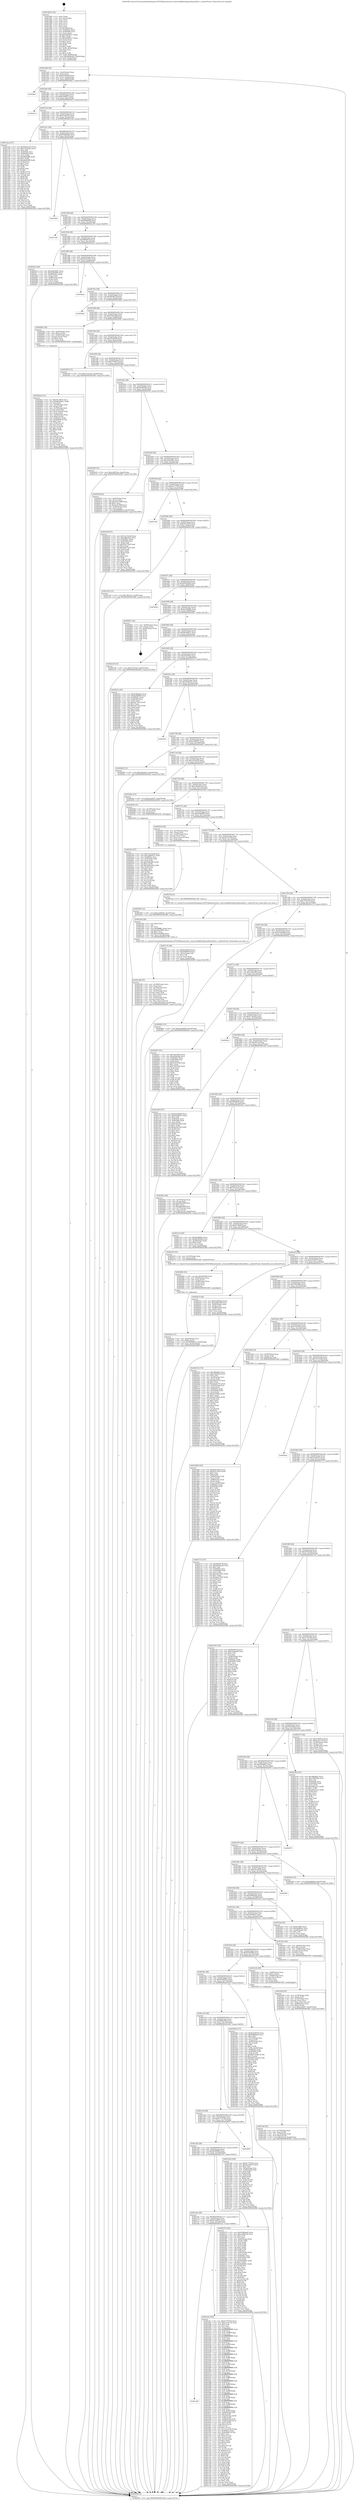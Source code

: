digraph "0x401460" {
  label = "0x401460 (/mnt/c/Users/mathe/Desktop/tcc/POCII/binaries/extr_reactossdklib3rdpartylibxml2list.c_xmlListFront_Final-ollvm.out::main(0))"
  labelloc = "t"
  node[shape=record]

  Entry [label="",width=0.3,height=0.3,shape=circle,fillcolor=black,style=filled]
  "0x4014d4" [label="{
     0x4014d4 [32]\l
     | [instrs]\l
     &nbsp;&nbsp;0x4014d4 \<+6\>: mov -0xa0(%rbp),%eax\l
     &nbsp;&nbsp;0x4014da \<+2\>: mov %eax,%ecx\l
     &nbsp;&nbsp;0x4014dc \<+6\>: sub $0x8cb38358,%ecx\l
     &nbsp;&nbsp;0x4014e2 \<+6\>: mov %eax,-0xb4(%rbp)\l
     &nbsp;&nbsp;0x4014e8 \<+6\>: mov %ecx,-0xb8(%rbp)\l
     &nbsp;&nbsp;0x4014ee \<+6\>: je 00000000004028e7 \<main+0x1487\>\l
  }"]
  "0x4028e7" [label="{
     0x4028e7\l
  }", style=dashed]
  "0x4014f4" [label="{
     0x4014f4 [28]\l
     | [instrs]\l
     &nbsp;&nbsp;0x4014f4 \<+5\>: jmp 00000000004014f9 \<main+0x99\>\l
     &nbsp;&nbsp;0x4014f9 \<+6\>: mov -0xb4(%rbp),%eax\l
     &nbsp;&nbsp;0x4014ff \<+5\>: sub $0x8e2f6855,%eax\l
     &nbsp;&nbsp;0x401504 \<+6\>: mov %eax,-0xbc(%rbp)\l
     &nbsp;&nbsp;0x40150a \<+6\>: je 0000000000402613 \<main+0x11b3\>\l
  }"]
  Exit [label="",width=0.3,height=0.3,shape=circle,fillcolor=black,style=filled,peripheries=2]
  "0x402613" [label="{
     0x402613\l
  }", style=dashed]
  "0x401510" [label="{
     0x401510 [28]\l
     | [instrs]\l
     &nbsp;&nbsp;0x401510 \<+5\>: jmp 0000000000401515 \<main+0xb5\>\l
     &nbsp;&nbsp;0x401515 \<+6\>: mov -0xb4(%rbp),%eax\l
     &nbsp;&nbsp;0x40151b \<+5\>: sub $0x91dde97f,%eax\l
     &nbsp;&nbsp;0x401520 \<+6\>: mov %eax,-0xc0(%rbp)\l
     &nbsp;&nbsp;0x401526 \<+6\>: je 0000000000401cba \<main+0x85a\>\l
  }"]
  "0x4025a3" [label="{
     0x4025a3 [97]\l
     | [instrs]\l
     &nbsp;&nbsp;0x4025a3 \<+5\>: mov $0x1dc15cd4,%ecx\l
     &nbsp;&nbsp;0x4025a8 \<+5\>: mov $0xca08b937,%edx\l
     &nbsp;&nbsp;0x4025ad \<+7\>: mov 0x40505c,%esi\l
     &nbsp;&nbsp;0x4025b4 \<+8\>: mov 0x405060,%r8d\l
     &nbsp;&nbsp;0x4025bc \<+3\>: mov %esi,%r9d\l
     &nbsp;&nbsp;0x4025bf \<+7\>: sub $0x320fcd43,%r9d\l
     &nbsp;&nbsp;0x4025c6 \<+4\>: sub $0x1,%r9d\l
     &nbsp;&nbsp;0x4025ca \<+7\>: add $0x320fcd43,%r9d\l
     &nbsp;&nbsp;0x4025d1 \<+4\>: imul %r9d,%esi\l
     &nbsp;&nbsp;0x4025d5 \<+3\>: and $0x1,%esi\l
     &nbsp;&nbsp;0x4025d8 \<+3\>: cmp $0x0,%esi\l
     &nbsp;&nbsp;0x4025db \<+4\>: sete %r10b\l
     &nbsp;&nbsp;0x4025df \<+4\>: cmp $0xa,%r8d\l
     &nbsp;&nbsp;0x4025e3 \<+4\>: setl %r11b\l
     &nbsp;&nbsp;0x4025e7 \<+3\>: mov %r10b,%bl\l
     &nbsp;&nbsp;0x4025ea \<+3\>: and %r11b,%bl\l
     &nbsp;&nbsp;0x4025ed \<+3\>: xor %r11b,%r10b\l
     &nbsp;&nbsp;0x4025f0 \<+3\>: or %r10b,%bl\l
     &nbsp;&nbsp;0x4025f3 \<+3\>: test $0x1,%bl\l
     &nbsp;&nbsp;0x4025f6 \<+3\>: cmovne %edx,%ecx\l
     &nbsp;&nbsp;0x4025f9 \<+6\>: mov %ecx,-0xa0(%rbp)\l
     &nbsp;&nbsp;0x4025ff \<+5\>: jmp 00000000004029f4 \<main+0x1594\>\l
  }"]
  "0x401cba" [label="{
     0x401cba [147]\l
     | [instrs]\l
     &nbsp;&nbsp;0x401cba \<+5\>: mov $0x9ab31023,%eax\l
     &nbsp;&nbsp;0x401cbf \<+5\>: mov $0x1c45343a,%ecx\l
     &nbsp;&nbsp;0x401cc4 \<+2\>: mov $0x1,%dl\l
     &nbsp;&nbsp;0x401cc6 \<+7\>: mov 0x40505c,%esi\l
     &nbsp;&nbsp;0x401ccd \<+7\>: mov 0x405060,%edi\l
     &nbsp;&nbsp;0x401cd4 \<+3\>: mov %esi,%r8d\l
     &nbsp;&nbsp;0x401cd7 \<+7\>: sub $0xb8e62ff9,%r8d\l
     &nbsp;&nbsp;0x401cde \<+4\>: sub $0x1,%r8d\l
     &nbsp;&nbsp;0x401ce2 \<+7\>: add $0xb8e62ff9,%r8d\l
     &nbsp;&nbsp;0x401ce9 \<+4\>: imul %r8d,%esi\l
     &nbsp;&nbsp;0x401ced \<+3\>: and $0x1,%esi\l
     &nbsp;&nbsp;0x401cf0 \<+3\>: cmp $0x0,%esi\l
     &nbsp;&nbsp;0x401cf3 \<+4\>: sete %r9b\l
     &nbsp;&nbsp;0x401cf7 \<+3\>: cmp $0xa,%edi\l
     &nbsp;&nbsp;0x401cfa \<+4\>: setl %r10b\l
     &nbsp;&nbsp;0x401cfe \<+3\>: mov %r9b,%r11b\l
     &nbsp;&nbsp;0x401d01 \<+4\>: xor $0xff,%r11b\l
     &nbsp;&nbsp;0x401d05 \<+3\>: mov %r10b,%bl\l
     &nbsp;&nbsp;0x401d08 \<+3\>: xor $0xff,%bl\l
     &nbsp;&nbsp;0x401d0b \<+3\>: xor $0x0,%dl\l
     &nbsp;&nbsp;0x401d0e \<+3\>: mov %r11b,%r14b\l
     &nbsp;&nbsp;0x401d11 \<+4\>: and $0x0,%r14b\l
     &nbsp;&nbsp;0x401d15 \<+3\>: and %dl,%r9b\l
     &nbsp;&nbsp;0x401d18 \<+3\>: mov %bl,%r15b\l
     &nbsp;&nbsp;0x401d1b \<+4\>: and $0x0,%r15b\l
     &nbsp;&nbsp;0x401d1f \<+3\>: and %dl,%r10b\l
     &nbsp;&nbsp;0x401d22 \<+3\>: or %r9b,%r14b\l
     &nbsp;&nbsp;0x401d25 \<+3\>: or %r10b,%r15b\l
     &nbsp;&nbsp;0x401d28 \<+3\>: xor %r15b,%r14b\l
     &nbsp;&nbsp;0x401d2b \<+3\>: or %bl,%r11b\l
     &nbsp;&nbsp;0x401d2e \<+4\>: xor $0xff,%r11b\l
     &nbsp;&nbsp;0x401d32 \<+3\>: or $0x0,%dl\l
     &nbsp;&nbsp;0x401d35 \<+3\>: and %dl,%r11b\l
     &nbsp;&nbsp;0x401d38 \<+3\>: or %r11b,%r14b\l
     &nbsp;&nbsp;0x401d3b \<+4\>: test $0x1,%r14b\l
     &nbsp;&nbsp;0x401d3f \<+3\>: cmovne %ecx,%eax\l
     &nbsp;&nbsp;0x401d42 \<+6\>: mov %eax,-0xa0(%rbp)\l
     &nbsp;&nbsp;0x401d48 \<+5\>: jmp 00000000004029f4 \<main+0x1594\>\l
  }"]
  "0x40152c" [label="{
     0x40152c [28]\l
     | [instrs]\l
     &nbsp;&nbsp;0x40152c \<+5\>: jmp 0000000000401531 \<main+0xd1\>\l
     &nbsp;&nbsp;0x401531 \<+6\>: mov -0xb4(%rbp),%eax\l
     &nbsp;&nbsp;0x401537 \<+5\>: sub $0x93d8abd3,%eax\l
     &nbsp;&nbsp;0x40153c \<+6\>: mov %eax,-0xc4(%rbp)\l
     &nbsp;&nbsp;0x401542 \<+6\>: je 0000000000402981 \<main+0x1521\>\l
  }"]
  "0x402500" [label="{
     0x402500 [15]\l
     | [instrs]\l
     &nbsp;&nbsp;0x402500 \<+10\>: movl $0xab3993fe,-0xa0(%rbp)\l
     &nbsp;&nbsp;0x40250a \<+5\>: jmp 00000000004029f4 \<main+0x1594\>\l
  }"]
  "0x402981" [label="{
     0x402981\l
  }", style=dashed]
  "0x401548" [label="{
     0x401548 [28]\l
     | [instrs]\l
     &nbsp;&nbsp;0x401548 \<+5\>: jmp 000000000040154d \<main+0xed\>\l
     &nbsp;&nbsp;0x40154d \<+6\>: mov -0xb4(%rbp),%eax\l
     &nbsp;&nbsp;0x401553 \<+5\>: sub $0x9940855f,%eax\l
     &nbsp;&nbsp;0x401558 \<+6\>: mov %eax,-0xc8(%rbp)\l
     &nbsp;&nbsp;0x40155e \<+6\>: je 0000000000401c99 \<main+0x839\>\l
  }"]
  "0x4024a3" [label="{
     0x4024a3 [31]\l
     | [instrs]\l
     &nbsp;&nbsp;0x4024a3 \<+4\>: mov -0x40(%rbp),%rcx\l
     &nbsp;&nbsp;0x4024a7 \<+6\>: movl $0x0,(%rcx)\l
     &nbsp;&nbsp;0x4024ad \<+10\>: movl $0x99f4851d,-0xa0(%rbp)\l
     &nbsp;&nbsp;0x4024b7 \<+6\>: mov %eax,-0x18c(%rbp)\l
     &nbsp;&nbsp;0x4024bd \<+5\>: jmp 00000000004029f4 \<main+0x1594\>\l
  }"]
  "0x401c99" [label="{
     0x401c99\l
  }", style=dashed]
  "0x401564" [label="{
     0x401564 [28]\l
     | [instrs]\l
     &nbsp;&nbsp;0x401564 \<+5\>: jmp 0000000000401569 \<main+0x109\>\l
     &nbsp;&nbsp;0x401569 \<+6\>: mov -0xb4(%rbp),%eax\l
     &nbsp;&nbsp;0x40156f \<+5\>: sub $0x99f4851d,%eax\l
     &nbsp;&nbsp;0x401574 \<+6\>: mov %eax,-0xcc(%rbp)\l
     &nbsp;&nbsp;0x40157a \<+6\>: je 00000000004024c2 \<main+0x1062\>\l
  }"]
  "0x402482" [label="{
     0x402482 [33]\l
     | [instrs]\l
     &nbsp;&nbsp;0x402482 \<+10\>: movabs $0x4030b6,%rdi\l
     &nbsp;&nbsp;0x40248c \<+4\>: mov -0x48(%rbp),%rcx\l
     &nbsp;&nbsp;0x402490 \<+3\>: mov %rax,(%rcx)\l
     &nbsp;&nbsp;0x402493 \<+4\>: mov -0x48(%rbp),%rax\l
     &nbsp;&nbsp;0x402497 \<+3\>: mov (%rax),%rax\l
     &nbsp;&nbsp;0x40249a \<+2\>: mov (%rax),%esi\l
     &nbsp;&nbsp;0x40249c \<+2\>: mov $0x0,%al\l
     &nbsp;&nbsp;0x40249e \<+5\>: call 0000000000401040 \<printf@plt\>\l
     | [calls]\l
     &nbsp;&nbsp;0x401040 \{1\} (unknown)\l
  }"]
  "0x4024c2" [label="{
     0x4024c2 [36]\l
     | [instrs]\l
     &nbsp;&nbsp;0x4024c2 \<+5\>: mov $0xad4c6001,%eax\l
     &nbsp;&nbsp;0x4024c7 \<+5\>: mov $0xda2bbf95,%ecx\l
     &nbsp;&nbsp;0x4024cc \<+4\>: mov -0x40(%rbp),%rdx\l
     &nbsp;&nbsp;0x4024d0 \<+2\>: mov (%rdx),%esi\l
     &nbsp;&nbsp;0x4024d2 \<+4\>: mov -0x80(%rbp),%rdx\l
     &nbsp;&nbsp;0x4024d6 \<+2\>: cmp (%rdx),%esi\l
     &nbsp;&nbsp;0x4024d8 \<+3\>: cmovl %ecx,%eax\l
     &nbsp;&nbsp;0x4024db \<+6\>: mov %eax,-0xa0(%rbp)\l
     &nbsp;&nbsp;0x4024e1 \<+5\>: jmp 00000000004029f4 \<main+0x1594\>\l
  }"]
  "0x401580" [label="{
     0x401580 [28]\l
     | [instrs]\l
     &nbsp;&nbsp;0x401580 \<+5\>: jmp 0000000000401585 \<main+0x125\>\l
     &nbsp;&nbsp;0x401585 \<+6\>: mov -0xb4(%rbp),%eax\l
     &nbsp;&nbsp;0x40158b \<+5\>: sub $0x9ab31023,%eax\l
     &nbsp;&nbsp;0x401590 \<+6\>: mov %eax,-0xd0(%rbp)\l
     &nbsp;&nbsp;0x401596 \<+6\>: je 00000000004028ae \<main+0x144e\>\l
  }"]
  "0x402188" [label="{
     0x402188 [55]\l
     | [instrs]\l
     &nbsp;&nbsp;0x402188 \<+6\>: mov -0x188(%rbp),%ecx\l
     &nbsp;&nbsp;0x40218e \<+3\>: imul %eax,%ecx\l
     &nbsp;&nbsp;0x402191 \<+4\>: mov -0x78(%rbp),%rsi\l
     &nbsp;&nbsp;0x402195 \<+3\>: mov (%rsi),%rsi\l
     &nbsp;&nbsp;0x402198 \<+4\>: mov -0x70(%rbp),%rdi\l
     &nbsp;&nbsp;0x40219c \<+3\>: movslq (%rdi),%rdi\l
     &nbsp;&nbsp;0x40219f \<+4\>: mov (%rsi,%rdi,8),%rsi\l
     &nbsp;&nbsp;0x4021a3 \<+3\>: mov (%rsi),%rsi\l
     &nbsp;&nbsp;0x4021a6 \<+4\>: mov -0x50(%rbp),%rdi\l
     &nbsp;&nbsp;0x4021aa \<+3\>: movslq (%rdi),%rdi\l
     &nbsp;&nbsp;0x4021ad \<+3\>: mov %ecx,(%rsi,%rdi,4)\l
     &nbsp;&nbsp;0x4021b0 \<+10\>: movl $0x3381d3ab,-0xa0(%rbp)\l
     &nbsp;&nbsp;0x4021ba \<+5\>: jmp 00000000004029f4 \<main+0x1594\>\l
  }"]
  "0x4028ae" [label="{
     0x4028ae\l
  }", style=dashed]
  "0x40159c" [label="{
     0x40159c [28]\l
     | [instrs]\l
     &nbsp;&nbsp;0x40159c \<+5\>: jmp 00000000004015a1 \<main+0x141\>\l
     &nbsp;&nbsp;0x4015a1 \<+6\>: mov -0xb4(%rbp),%eax\l
     &nbsp;&nbsp;0x4015a7 \<+5\>: sub $0x9b56f75f,%eax\l
     &nbsp;&nbsp;0x4015ac \<+6\>: mov %eax,-0xd4(%rbp)\l
     &nbsp;&nbsp;0x4015b2 \<+6\>: je 00000000004029dd \<main+0x157d\>\l
  }"]
  "0x402160" [label="{
     0x402160 [40]\l
     | [instrs]\l
     &nbsp;&nbsp;0x402160 \<+5\>: mov $0x2,%ecx\l
     &nbsp;&nbsp;0x402165 \<+1\>: cltd\l
     &nbsp;&nbsp;0x402166 \<+2\>: idiv %ecx\l
     &nbsp;&nbsp;0x402168 \<+6\>: imul $0xfffffffe,%edx,%ecx\l
     &nbsp;&nbsp;0x40216e \<+6\>: sub $0xe0ea099c,%ecx\l
     &nbsp;&nbsp;0x402174 \<+3\>: add $0x1,%ecx\l
     &nbsp;&nbsp;0x402177 \<+6\>: add $0xe0ea099c,%ecx\l
     &nbsp;&nbsp;0x40217d \<+6\>: mov %ecx,-0x188(%rbp)\l
     &nbsp;&nbsp;0x402183 \<+5\>: call 0000000000401160 \<next_i\>\l
     | [calls]\l
     &nbsp;&nbsp;0x401160 \{1\} (/mnt/c/Users/mathe/Desktop/tcc/POCII/binaries/extr_reactossdklib3rdpartylibxml2list.c_xmlListFront_Final-ollvm.out::next_i)\l
  }"]
  "0x4029dd" [label="{
     0x4029dd\l
  }", style=dashed]
  "0x4015b8" [label="{
     0x4015b8 [28]\l
     | [instrs]\l
     &nbsp;&nbsp;0x4015b8 \<+5\>: jmp 00000000004015bd \<main+0x15d\>\l
     &nbsp;&nbsp;0x4015bd \<+6\>: mov -0xb4(%rbp),%eax\l
     &nbsp;&nbsp;0x4015c3 \<+5\>: sub $0xa344cdbf,%eax\l
     &nbsp;&nbsp;0x4015c8 \<+6\>: mov %eax,-0xd8(%rbp)\l
     &nbsp;&nbsp;0x4015ce \<+6\>: je 0000000000402092 \<main+0xc32\>\l
  }"]
  "0x4020af" [label="{
     0x4020af [121]\l
     | [instrs]\l
     &nbsp;&nbsp;0x4020af \<+5\>: mov $0x5dcc8f35,%ecx\l
     &nbsp;&nbsp;0x4020b4 \<+5\>: mov $0xbbad94e1,%edx\l
     &nbsp;&nbsp;0x4020b9 \<+2\>: xor %esi,%esi\l
     &nbsp;&nbsp;0x4020bb \<+4\>: mov -0x78(%rbp),%rdi\l
     &nbsp;&nbsp;0x4020bf \<+3\>: mov (%rdi),%rdi\l
     &nbsp;&nbsp;0x4020c2 \<+4\>: mov -0x70(%rbp),%r8\l
     &nbsp;&nbsp;0x4020c6 \<+3\>: movslq (%r8),%r8\l
     &nbsp;&nbsp;0x4020c9 \<+4\>: mov (%rdi,%r8,8),%rdi\l
     &nbsp;&nbsp;0x4020cd \<+3\>: mov %rax,(%rdi)\l
     &nbsp;&nbsp;0x4020d0 \<+4\>: mov -0x50(%rbp),%rax\l
     &nbsp;&nbsp;0x4020d4 \<+6\>: movl $0x0,(%rax)\l
     &nbsp;&nbsp;0x4020da \<+8\>: mov 0x40505c,%r9d\l
     &nbsp;&nbsp;0x4020e2 \<+8\>: mov 0x405060,%r10d\l
     &nbsp;&nbsp;0x4020ea \<+3\>: sub $0x1,%esi\l
     &nbsp;&nbsp;0x4020ed \<+3\>: mov %r9d,%r11d\l
     &nbsp;&nbsp;0x4020f0 \<+3\>: add %esi,%r11d\l
     &nbsp;&nbsp;0x4020f3 \<+4\>: imul %r11d,%r9d\l
     &nbsp;&nbsp;0x4020f7 \<+4\>: and $0x1,%r9d\l
     &nbsp;&nbsp;0x4020fb \<+4\>: cmp $0x0,%r9d\l
     &nbsp;&nbsp;0x4020ff \<+3\>: sete %bl\l
     &nbsp;&nbsp;0x402102 \<+4\>: cmp $0xa,%r10d\l
     &nbsp;&nbsp;0x402106 \<+4\>: setl %r14b\l
     &nbsp;&nbsp;0x40210a \<+3\>: mov %bl,%r15b\l
     &nbsp;&nbsp;0x40210d \<+3\>: and %r14b,%r15b\l
     &nbsp;&nbsp;0x402110 \<+3\>: xor %r14b,%bl\l
     &nbsp;&nbsp;0x402113 \<+3\>: or %bl,%r15b\l
     &nbsp;&nbsp;0x402116 \<+4\>: test $0x1,%r15b\l
     &nbsp;&nbsp;0x40211a \<+3\>: cmovne %edx,%ecx\l
     &nbsp;&nbsp;0x40211d \<+6\>: mov %ecx,-0xa0(%rbp)\l
     &nbsp;&nbsp;0x402123 \<+5\>: jmp 00000000004029f4 \<main+0x1594\>\l
  }"]
  "0x402092" [label="{
     0x402092 [29]\l
     | [instrs]\l
     &nbsp;&nbsp;0x402092 \<+4\>: mov -0x58(%rbp),%rax\l
     &nbsp;&nbsp;0x402096 \<+6\>: movl $0x1,(%rax)\l
     &nbsp;&nbsp;0x40209c \<+4\>: mov -0x58(%rbp),%rax\l
     &nbsp;&nbsp;0x4020a0 \<+3\>: movslq (%rax),%rax\l
     &nbsp;&nbsp;0x4020a3 \<+4\>: shl $0x2,%rax\l
     &nbsp;&nbsp;0x4020a7 \<+3\>: mov %rax,%rdi\l
     &nbsp;&nbsp;0x4020aa \<+5\>: call 0000000000401050 \<malloc@plt\>\l
     | [calls]\l
     &nbsp;&nbsp;0x401050 \{1\} (unknown)\l
  }"]
  "0x4015d4" [label="{
     0x4015d4 [28]\l
     | [instrs]\l
     &nbsp;&nbsp;0x4015d4 \<+5\>: jmp 00000000004015d9 \<main+0x179\>\l
     &nbsp;&nbsp;0x4015d9 \<+6\>: mov -0xb4(%rbp),%eax\l
     &nbsp;&nbsp;0x4015df \<+5\>: sub $0xa552fe29,%eax\l
     &nbsp;&nbsp;0x4015e4 \<+6\>: mov %eax,-0xdc(%rbp)\l
     &nbsp;&nbsp;0x4015ea \<+6\>: je 0000000000402300 \<main+0xea0\>\l
  }"]
  "0x401fe8" [label="{
     0x401fe8 [43]\l
     | [instrs]\l
     &nbsp;&nbsp;0x401fe8 \<+4\>: mov -0x78(%rbp),%rdi\l
     &nbsp;&nbsp;0x401fec \<+3\>: mov (%rdi),%rdi\l
     &nbsp;&nbsp;0x401fef \<+4\>: mov -0x70(%rbp),%rcx\l
     &nbsp;&nbsp;0x401ff3 \<+3\>: movslq (%rcx),%rcx\l
     &nbsp;&nbsp;0x401ff6 \<+4\>: mov %rax,(%rdi,%rcx,8)\l
     &nbsp;&nbsp;0x401ffa \<+4\>: mov -0x60(%rbp),%rax\l
     &nbsp;&nbsp;0x401ffe \<+6\>: movl $0x0,(%rax)\l
     &nbsp;&nbsp;0x402004 \<+10\>: movl $0xecb2957,-0xa0(%rbp)\l
     &nbsp;&nbsp;0x40200e \<+5\>: jmp 00000000004029f4 \<main+0x1594\>\l
  }"]
  "0x402300" [label="{
     0x402300 [15]\l
     | [instrs]\l
     &nbsp;&nbsp;0x402300 \<+10\>: movl $0x27551fe5,-0xa0(%rbp)\l
     &nbsp;&nbsp;0x40230a \<+5\>: jmp 00000000004029f4 \<main+0x1594\>\l
  }"]
  "0x4015f0" [label="{
     0x4015f0 [28]\l
     | [instrs]\l
     &nbsp;&nbsp;0x4015f0 \<+5\>: jmp 00000000004015f5 \<main+0x195\>\l
     &nbsp;&nbsp;0x4015f5 \<+6\>: mov -0xb4(%rbp),%eax\l
     &nbsp;&nbsp;0x4015fb \<+5\>: sub $0xa76b87cf,%eax\l
     &nbsp;&nbsp;0x401600 \<+6\>: mov %eax,-0xe0(%rbp)\l
     &nbsp;&nbsp;0x401606 \<+6\>: je 000000000040230f \<main+0xeaf\>\l
  }"]
  "0x401e4f" [label="{
     0x401e4f [32]\l
     | [instrs]\l
     &nbsp;&nbsp;0x401e4f \<+4\>: mov -0x78(%rbp),%rdi\l
     &nbsp;&nbsp;0x401e53 \<+3\>: mov %rax,(%rdi)\l
     &nbsp;&nbsp;0x401e56 \<+4\>: mov -0x70(%rbp),%rax\l
     &nbsp;&nbsp;0x401e5a \<+6\>: movl $0x0,(%rax)\l
     &nbsp;&nbsp;0x401e60 \<+10\>: movl $0x201a4,-0xa0(%rbp)\l
     &nbsp;&nbsp;0x401e6a \<+5\>: jmp 00000000004029f4 \<main+0x1594\>\l
  }"]
  "0x40230f" [label="{
     0x40230f [15]\l
     | [instrs]\l
     &nbsp;&nbsp;0x40230f \<+10\>: movl $0xc4fd79cb,-0xa0(%rbp)\l
     &nbsp;&nbsp;0x402319 \<+5\>: jmp 00000000004029f4 \<main+0x1594\>\l
  }"]
  "0x40160c" [label="{
     0x40160c [28]\l
     | [instrs]\l
     &nbsp;&nbsp;0x40160c \<+5\>: jmp 0000000000401611 \<main+0x1b1\>\l
     &nbsp;&nbsp;0x401611 \<+6\>: mov -0xb4(%rbp),%eax\l
     &nbsp;&nbsp;0x401617 \<+5\>: sub $0xab3993fe,%eax\l
     &nbsp;&nbsp;0x40161c \<+6\>: mov %eax,-0xe4(%rbp)\l
     &nbsp;&nbsp;0x401622 \<+6\>: je 000000000040250f \<main+0x10af\>\l
  }"]
  "0x401d60" [label="{
     0x401d60 [165]\l
     | [instrs]\l
     &nbsp;&nbsp;0x401d60 \<+5\>: mov $0x9ab31023,%ecx\l
     &nbsp;&nbsp;0x401d65 \<+5\>: mov $0xb25c3d70,%edx\l
     &nbsp;&nbsp;0x401d6a \<+3\>: mov $0x1,%sil\l
     &nbsp;&nbsp;0x401d6d \<+3\>: xor %r8d,%r8d\l
     &nbsp;&nbsp;0x401d70 \<+7\>: mov -0x88(%rbp),%rdi\l
     &nbsp;&nbsp;0x401d77 \<+2\>: mov %eax,(%rdi)\l
     &nbsp;&nbsp;0x401d79 \<+7\>: mov -0x88(%rbp),%rdi\l
     &nbsp;&nbsp;0x401d80 \<+2\>: mov (%rdi),%eax\l
     &nbsp;&nbsp;0x401d82 \<+3\>: mov %eax,-0x30(%rbp)\l
     &nbsp;&nbsp;0x401d85 \<+7\>: mov 0x40505c,%eax\l
     &nbsp;&nbsp;0x401d8c \<+8\>: mov 0x405060,%r9d\l
     &nbsp;&nbsp;0x401d94 \<+4\>: sub $0x1,%r8d\l
     &nbsp;&nbsp;0x401d98 \<+3\>: mov %eax,%r10d\l
     &nbsp;&nbsp;0x401d9b \<+3\>: add %r8d,%r10d\l
     &nbsp;&nbsp;0x401d9e \<+4\>: imul %r10d,%eax\l
     &nbsp;&nbsp;0x401da2 \<+3\>: and $0x1,%eax\l
     &nbsp;&nbsp;0x401da5 \<+3\>: cmp $0x0,%eax\l
     &nbsp;&nbsp;0x401da8 \<+4\>: sete %r11b\l
     &nbsp;&nbsp;0x401dac \<+4\>: cmp $0xa,%r9d\l
     &nbsp;&nbsp;0x401db0 \<+3\>: setl %bl\l
     &nbsp;&nbsp;0x401db3 \<+3\>: mov %r11b,%r14b\l
     &nbsp;&nbsp;0x401db6 \<+4\>: xor $0xff,%r14b\l
     &nbsp;&nbsp;0x401dba \<+3\>: mov %bl,%r15b\l
     &nbsp;&nbsp;0x401dbd \<+4\>: xor $0xff,%r15b\l
     &nbsp;&nbsp;0x401dc1 \<+4\>: xor $0x1,%sil\l
     &nbsp;&nbsp;0x401dc5 \<+3\>: mov %r14b,%r12b\l
     &nbsp;&nbsp;0x401dc8 \<+4\>: and $0xff,%r12b\l
     &nbsp;&nbsp;0x401dcc \<+3\>: and %sil,%r11b\l
     &nbsp;&nbsp;0x401dcf \<+3\>: mov %r15b,%r13b\l
     &nbsp;&nbsp;0x401dd2 \<+4\>: and $0xff,%r13b\l
     &nbsp;&nbsp;0x401dd6 \<+3\>: and %sil,%bl\l
     &nbsp;&nbsp;0x401dd9 \<+3\>: or %r11b,%r12b\l
     &nbsp;&nbsp;0x401ddc \<+3\>: or %bl,%r13b\l
     &nbsp;&nbsp;0x401ddf \<+3\>: xor %r13b,%r12b\l
     &nbsp;&nbsp;0x401de2 \<+3\>: or %r15b,%r14b\l
     &nbsp;&nbsp;0x401de5 \<+4\>: xor $0xff,%r14b\l
     &nbsp;&nbsp;0x401de9 \<+4\>: or $0x1,%sil\l
     &nbsp;&nbsp;0x401ded \<+3\>: and %sil,%r14b\l
     &nbsp;&nbsp;0x401df0 \<+3\>: or %r14b,%r12b\l
     &nbsp;&nbsp;0x401df3 \<+4\>: test $0x1,%r12b\l
     &nbsp;&nbsp;0x401df7 \<+3\>: cmovne %edx,%ecx\l
     &nbsp;&nbsp;0x401dfa \<+6\>: mov %ecx,-0xa0(%rbp)\l
     &nbsp;&nbsp;0x401e00 \<+5\>: jmp 00000000004029f4 \<main+0x1594\>\l
  }"]
  "0x40250f" [label="{
     0x40250f [42]\l
     | [instrs]\l
     &nbsp;&nbsp;0x40250f \<+4\>: mov -0x40(%rbp),%rax\l
     &nbsp;&nbsp;0x402513 \<+2\>: mov (%rax),%ecx\l
     &nbsp;&nbsp;0x402515 \<+6\>: add $0xee5a7898,%ecx\l
     &nbsp;&nbsp;0x40251b \<+3\>: add $0x1,%ecx\l
     &nbsp;&nbsp;0x40251e \<+6\>: sub $0xee5a7898,%ecx\l
     &nbsp;&nbsp;0x402524 \<+4\>: mov -0x40(%rbp),%rax\l
     &nbsp;&nbsp;0x402528 \<+2\>: mov %ecx,(%rax)\l
     &nbsp;&nbsp;0x40252a \<+10\>: movl $0x99f4851d,-0xa0(%rbp)\l
     &nbsp;&nbsp;0x402534 \<+5\>: jmp 00000000004029f4 \<main+0x1594\>\l
  }"]
  "0x401628" [label="{
     0x401628 [28]\l
     | [instrs]\l
     &nbsp;&nbsp;0x401628 \<+5\>: jmp 000000000040162d \<main+0x1cd\>\l
     &nbsp;&nbsp;0x40162d \<+6\>: mov -0xb4(%rbp),%eax\l
     &nbsp;&nbsp;0x401633 \<+5\>: sub $0xad4c6001,%eax\l
     &nbsp;&nbsp;0x401638 \<+6\>: mov %eax,-0xe8(%rbp)\l
     &nbsp;&nbsp;0x40163e \<+6\>: je 0000000000402539 \<main+0x10d9\>\l
  }"]
  "0x401a88" [label="{
     0x401a88\l
  }", style=dashed]
  "0x402539" [label="{
     0x402539 [91]\l
     | [instrs]\l
     &nbsp;&nbsp;0x402539 \<+5\>: mov $0x1dc15cd4,%eax\l
     &nbsp;&nbsp;0x40253e \<+5\>: mov $0xcdbb3b1d,%ecx\l
     &nbsp;&nbsp;0x402543 \<+7\>: mov 0x40505c,%edx\l
     &nbsp;&nbsp;0x40254a \<+7\>: mov 0x405060,%esi\l
     &nbsp;&nbsp;0x402551 \<+2\>: mov %edx,%edi\l
     &nbsp;&nbsp;0x402553 \<+6\>: sub $0x583c72e0,%edi\l
     &nbsp;&nbsp;0x402559 \<+3\>: sub $0x1,%edi\l
     &nbsp;&nbsp;0x40255c \<+6\>: add $0x583c72e0,%edi\l
     &nbsp;&nbsp;0x402562 \<+3\>: imul %edi,%edx\l
     &nbsp;&nbsp;0x402565 \<+3\>: and $0x1,%edx\l
     &nbsp;&nbsp;0x402568 \<+3\>: cmp $0x0,%edx\l
     &nbsp;&nbsp;0x40256b \<+4\>: sete %r8b\l
     &nbsp;&nbsp;0x40256f \<+3\>: cmp $0xa,%esi\l
     &nbsp;&nbsp;0x402572 \<+4\>: setl %r9b\l
     &nbsp;&nbsp;0x402576 \<+3\>: mov %r8b,%r10b\l
     &nbsp;&nbsp;0x402579 \<+3\>: and %r9b,%r10b\l
     &nbsp;&nbsp;0x40257c \<+3\>: xor %r9b,%r8b\l
     &nbsp;&nbsp;0x40257f \<+3\>: or %r8b,%r10b\l
     &nbsp;&nbsp;0x402582 \<+4\>: test $0x1,%r10b\l
     &nbsp;&nbsp;0x402586 \<+3\>: cmovne %ecx,%eax\l
     &nbsp;&nbsp;0x402589 \<+6\>: mov %eax,-0xa0(%rbp)\l
     &nbsp;&nbsp;0x40258f \<+5\>: jmp 00000000004029f4 \<main+0x1594\>\l
  }"]
  "0x401644" [label="{
     0x401644 [28]\l
     | [instrs]\l
     &nbsp;&nbsp;0x401644 \<+5\>: jmp 0000000000401649 \<main+0x1e9\>\l
     &nbsp;&nbsp;0x401649 \<+6\>: mov -0xb4(%rbp),%eax\l
     &nbsp;&nbsp;0x40164f \<+5\>: sub $0xadc177b0,%eax\l
     &nbsp;&nbsp;0x401654 \<+6\>: mov %eax,-0xec(%rbp)\l
     &nbsp;&nbsp;0x40165a \<+6\>: je 0000000000402706 \<main+0x12a6\>\l
  }"]
  "0x401afc" [label="{
     0x401afc [383]\l
     | [instrs]\l
     &nbsp;&nbsp;0x401afc \<+5\>: mov $0x6c7707b4,%eax\l
     &nbsp;&nbsp;0x401b01 \<+5\>: mov $0xe1f7b116,%ecx\l
     &nbsp;&nbsp;0x401b06 \<+2\>: mov $0x1,%dl\l
     &nbsp;&nbsp;0x401b08 \<+2\>: xor %esi,%esi\l
     &nbsp;&nbsp;0x401b0a \<+3\>: mov %rsp,%rdi\l
     &nbsp;&nbsp;0x401b0d \<+4\>: add $0xfffffffffffffff0,%rdi\l
     &nbsp;&nbsp;0x401b11 \<+3\>: mov %rdi,%rsp\l
     &nbsp;&nbsp;0x401b14 \<+7\>: mov %rdi,-0x98(%rbp)\l
     &nbsp;&nbsp;0x401b1b \<+3\>: mov %rsp,%rdi\l
     &nbsp;&nbsp;0x401b1e \<+4\>: add $0xfffffffffffffff0,%rdi\l
     &nbsp;&nbsp;0x401b22 \<+3\>: mov %rdi,%rsp\l
     &nbsp;&nbsp;0x401b25 \<+3\>: mov %rsp,%r8\l
     &nbsp;&nbsp;0x401b28 \<+4\>: add $0xfffffffffffffff0,%r8\l
     &nbsp;&nbsp;0x401b2c \<+3\>: mov %r8,%rsp\l
     &nbsp;&nbsp;0x401b2f \<+7\>: mov %r8,-0x90(%rbp)\l
     &nbsp;&nbsp;0x401b36 \<+3\>: mov %rsp,%r8\l
     &nbsp;&nbsp;0x401b39 \<+4\>: add $0xfffffffffffffff0,%r8\l
     &nbsp;&nbsp;0x401b3d \<+3\>: mov %r8,%rsp\l
     &nbsp;&nbsp;0x401b40 \<+7\>: mov %r8,-0x88(%rbp)\l
     &nbsp;&nbsp;0x401b47 \<+3\>: mov %rsp,%r8\l
     &nbsp;&nbsp;0x401b4a \<+4\>: add $0xfffffffffffffff0,%r8\l
     &nbsp;&nbsp;0x401b4e \<+3\>: mov %r8,%rsp\l
     &nbsp;&nbsp;0x401b51 \<+4\>: mov %r8,-0x80(%rbp)\l
     &nbsp;&nbsp;0x401b55 \<+3\>: mov %rsp,%r8\l
     &nbsp;&nbsp;0x401b58 \<+4\>: add $0xfffffffffffffff0,%r8\l
     &nbsp;&nbsp;0x401b5c \<+3\>: mov %r8,%rsp\l
     &nbsp;&nbsp;0x401b5f \<+4\>: mov %r8,-0x78(%rbp)\l
     &nbsp;&nbsp;0x401b63 \<+3\>: mov %rsp,%r8\l
     &nbsp;&nbsp;0x401b66 \<+4\>: add $0xfffffffffffffff0,%r8\l
     &nbsp;&nbsp;0x401b6a \<+3\>: mov %r8,%rsp\l
     &nbsp;&nbsp;0x401b6d \<+4\>: mov %r8,-0x70(%rbp)\l
     &nbsp;&nbsp;0x401b71 \<+3\>: mov %rsp,%r8\l
     &nbsp;&nbsp;0x401b74 \<+4\>: add $0xfffffffffffffff0,%r8\l
     &nbsp;&nbsp;0x401b78 \<+3\>: mov %r8,%rsp\l
     &nbsp;&nbsp;0x401b7b \<+4\>: mov %r8,-0x68(%rbp)\l
     &nbsp;&nbsp;0x401b7f \<+3\>: mov %rsp,%r8\l
     &nbsp;&nbsp;0x401b82 \<+4\>: add $0xfffffffffffffff0,%r8\l
     &nbsp;&nbsp;0x401b86 \<+3\>: mov %r8,%rsp\l
     &nbsp;&nbsp;0x401b89 \<+4\>: mov %r8,-0x60(%rbp)\l
     &nbsp;&nbsp;0x401b8d \<+3\>: mov %rsp,%r8\l
     &nbsp;&nbsp;0x401b90 \<+4\>: add $0xfffffffffffffff0,%r8\l
     &nbsp;&nbsp;0x401b94 \<+3\>: mov %r8,%rsp\l
     &nbsp;&nbsp;0x401b97 \<+4\>: mov %r8,-0x58(%rbp)\l
     &nbsp;&nbsp;0x401b9b \<+3\>: mov %rsp,%r8\l
     &nbsp;&nbsp;0x401b9e \<+4\>: add $0xfffffffffffffff0,%r8\l
     &nbsp;&nbsp;0x401ba2 \<+3\>: mov %r8,%rsp\l
     &nbsp;&nbsp;0x401ba5 \<+4\>: mov %r8,-0x50(%rbp)\l
     &nbsp;&nbsp;0x401ba9 \<+3\>: mov %rsp,%r8\l
     &nbsp;&nbsp;0x401bac \<+4\>: add $0xfffffffffffffff0,%r8\l
     &nbsp;&nbsp;0x401bb0 \<+3\>: mov %r8,%rsp\l
     &nbsp;&nbsp;0x401bb3 \<+4\>: mov %r8,-0x48(%rbp)\l
     &nbsp;&nbsp;0x401bb7 \<+3\>: mov %rsp,%r8\l
     &nbsp;&nbsp;0x401bba \<+4\>: add $0xfffffffffffffff0,%r8\l
     &nbsp;&nbsp;0x401bbe \<+3\>: mov %r8,%rsp\l
     &nbsp;&nbsp;0x401bc1 \<+4\>: mov %r8,-0x40(%rbp)\l
     &nbsp;&nbsp;0x401bc5 \<+7\>: mov -0x98(%rbp),%r8\l
     &nbsp;&nbsp;0x401bcc \<+7\>: movl $0x0,(%r8)\l
     &nbsp;&nbsp;0x401bd3 \<+7\>: mov -0xa4(%rbp),%r9d\l
     &nbsp;&nbsp;0x401bda \<+3\>: mov %r9d,(%rdi)\l
     &nbsp;&nbsp;0x401bdd \<+7\>: mov -0x90(%rbp),%r8\l
     &nbsp;&nbsp;0x401be4 \<+7\>: mov -0xb0(%rbp),%r10\l
     &nbsp;&nbsp;0x401beb \<+3\>: mov %r10,(%r8)\l
     &nbsp;&nbsp;0x401bee \<+3\>: cmpl $0x2,(%rdi)\l
     &nbsp;&nbsp;0x401bf1 \<+4\>: setne %r11b\l
     &nbsp;&nbsp;0x401bf5 \<+4\>: and $0x1,%r11b\l
     &nbsp;&nbsp;0x401bf9 \<+4\>: mov %r11b,-0x31(%rbp)\l
     &nbsp;&nbsp;0x401bfd \<+7\>: mov 0x40505c,%ebx\l
     &nbsp;&nbsp;0x401c04 \<+8\>: mov 0x405060,%r14d\l
     &nbsp;&nbsp;0x401c0c \<+3\>: sub $0x1,%esi\l
     &nbsp;&nbsp;0x401c0f \<+3\>: mov %ebx,%r15d\l
     &nbsp;&nbsp;0x401c12 \<+3\>: add %esi,%r15d\l
     &nbsp;&nbsp;0x401c15 \<+4\>: imul %r15d,%ebx\l
     &nbsp;&nbsp;0x401c19 \<+3\>: and $0x1,%ebx\l
     &nbsp;&nbsp;0x401c1c \<+3\>: cmp $0x0,%ebx\l
     &nbsp;&nbsp;0x401c1f \<+4\>: sete %r11b\l
     &nbsp;&nbsp;0x401c23 \<+4\>: cmp $0xa,%r14d\l
     &nbsp;&nbsp;0x401c27 \<+4\>: setl %r12b\l
     &nbsp;&nbsp;0x401c2b \<+3\>: mov %r11b,%r13b\l
     &nbsp;&nbsp;0x401c2e \<+4\>: xor $0xff,%r13b\l
     &nbsp;&nbsp;0x401c32 \<+3\>: mov %r12b,%sil\l
     &nbsp;&nbsp;0x401c35 \<+4\>: xor $0xff,%sil\l
     &nbsp;&nbsp;0x401c39 \<+3\>: xor $0x0,%dl\l
     &nbsp;&nbsp;0x401c3c \<+3\>: mov %r13b,%dil\l
     &nbsp;&nbsp;0x401c3f \<+4\>: and $0x0,%dil\l
     &nbsp;&nbsp;0x401c43 \<+3\>: and %dl,%r11b\l
     &nbsp;&nbsp;0x401c46 \<+3\>: mov %sil,%r8b\l
     &nbsp;&nbsp;0x401c49 \<+4\>: and $0x0,%r8b\l
     &nbsp;&nbsp;0x401c4d \<+3\>: and %dl,%r12b\l
     &nbsp;&nbsp;0x401c50 \<+3\>: or %r11b,%dil\l
     &nbsp;&nbsp;0x401c53 \<+3\>: or %r12b,%r8b\l
     &nbsp;&nbsp;0x401c56 \<+3\>: xor %r8b,%dil\l
     &nbsp;&nbsp;0x401c59 \<+3\>: or %sil,%r13b\l
     &nbsp;&nbsp;0x401c5c \<+4\>: xor $0xff,%r13b\l
     &nbsp;&nbsp;0x401c60 \<+3\>: or $0x0,%dl\l
     &nbsp;&nbsp;0x401c63 \<+3\>: and %dl,%r13b\l
     &nbsp;&nbsp;0x401c66 \<+3\>: or %r13b,%dil\l
     &nbsp;&nbsp;0x401c69 \<+4\>: test $0x1,%dil\l
     &nbsp;&nbsp;0x401c6d \<+3\>: cmovne %ecx,%eax\l
     &nbsp;&nbsp;0x401c70 \<+6\>: mov %eax,-0xa0(%rbp)\l
     &nbsp;&nbsp;0x401c76 \<+5\>: jmp 00000000004029f4 \<main+0x1594\>\l
  }"]
  "0x402706" [label="{
     0x402706\l
  }", style=dashed]
  "0x401660" [label="{
     0x401660 [28]\l
     | [instrs]\l
     &nbsp;&nbsp;0x401660 \<+5\>: jmp 0000000000401665 \<main+0x205\>\l
     &nbsp;&nbsp;0x401665 \<+6\>: mov -0xb4(%rbp),%eax\l
     &nbsp;&nbsp;0x40166b \<+5\>: sub $0xb25c3d70,%eax\l
     &nbsp;&nbsp;0x401670 \<+6\>: mov %eax,-0xf0(%rbp)\l
     &nbsp;&nbsp;0x401676 \<+6\>: je 0000000000401e05 \<main+0x9a5\>\l
  }"]
  "0x401a6c" [label="{
     0x401a6c [28]\l
     | [instrs]\l
     &nbsp;&nbsp;0x401a6c \<+5\>: jmp 0000000000401a71 \<main+0x611\>\l
     &nbsp;&nbsp;0x401a71 \<+6\>: mov -0xb4(%rbp),%eax\l
     &nbsp;&nbsp;0x401a77 \<+5\>: sub $0x6e10d875,%eax\l
     &nbsp;&nbsp;0x401a7c \<+6\>: mov %eax,-0x184(%rbp)\l
     &nbsp;&nbsp;0x401a82 \<+6\>: je 0000000000401afc \<main+0x69c\>\l
  }"]
  "0x401e05" [label="{
     0x401e05 [15]\l
     | [instrs]\l
     &nbsp;&nbsp;0x401e05 \<+10\>: movl $0x782c5ca,-0xa0(%rbp)\l
     &nbsp;&nbsp;0x401e0f \<+5\>: jmp 00000000004029f4 \<main+0x1594\>\l
  }"]
  "0x40167c" [label="{
     0x40167c [28]\l
     | [instrs]\l
     &nbsp;&nbsp;0x40167c \<+5\>: jmp 0000000000401681 \<main+0x221\>\l
     &nbsp;&nbsp;0x401681 \<+6\>: mov -0xb4(%rbp),%eax\l
     &nbsp;&nbsp;0x401687 \<+5\>: sub $0xb644e9a8,%eax\l
     &nbsp;&nbsp;0x40168c \<+6\>: mov %eax,-0xf4(%rbp)\l
     &nbsp;&nbsp;0x401692 \<+6\>: je 00000000004026ab \<main+0x124b\>\l
  }"]
  "0x402379" [label="{
     0x402379 [181]\l
     | [instrs]\l
     &nbsp;&nbsp;0x402379 \<+5\>: mov $0x93d8abd3,%eax\l
     &nbsp;&nbsp;0x40237e \<+5\>: mov $0xca504e38,%ecx\l
     &nbsp;&nbsp;0x402383 \<+2\>: mov $0x1,%dl\l
     &nbsp;&nbsp;0x402385 \<+2\>: xor %esi,%esi\l
     &nbsp;&nbsp;0x402387 \<+4\>: mov -0x60(%rbp),%rdi\l
     &nbsp;&nbsp;0x40238b \<+3\>: mov (%rdi),%r8d\l
     &nbsp;&nbsp;0x40238e \<+3\>: mov %esi,%r9d\l
     &nbsp;&nbsp;0x402391 \<+3\>: sub %r8d,%r9d\l
     &nbsp;&nbsp;0x402394 \<+3\>: mov %esi,%r8d\l
     &nbsp;&nbsp;0x402397 \<+4\>: sub $0x1,%r8d\l
     &nbsp;&nbsp;0x40239b \<+3\>: add %r8d,%r9d\l
     &nbsp;&nbsp;0x40239e \<+3\>: sub %r9d,%esi\l
     &nbsp;&nbsp;0x4023a1 \<+4\>: mov -0x60(%rbp),%rdi\l
     &nbsp;&nbsp;0x4023a5 \<+2\>: mov %esi,(%rdi)\l
     &nbsp;&nbsp;0x4023a7 \<+7\>: mov 0x40505c,%esi\l
     &nbsp;&nbsp;0x4023ae \<+8\>: mov 0x405060,%r8d\l
     &nbsp;&nbsp;0x4023b6 \<+3\>: mov %esi,%r9d\l
     &nbsp;&nbsp;0x4023b9 \<+7\>: sub $0x9ef58df1,%r9d\l
     &nbsp;&nbsp;0x4023c0 \<+4\>: sub $0x1,%r9d\l
     &nbsp;&nbsp;0x4023c4 \<+7\>: add $0x9ef58df1,%r9d\l
     &nbsp;&nbsp;0x4023cb \<+4\>: imul %r9d,%esi\l
     &nbsp;&nbsp;0x4023cf \<+3\>: and $0x1,%esi\l
     &nbsp;&nbsp;0x4023d2 \<+3\>: cmp $0x0,%esi\l
     &nbsp;&nbsp;0x4023d5 \<+4\>: sete %r10b\l
     &nbsp;&nbsp;0x4023d9 \<+4\>: cmp $0xa,%r8d\l
     &nbsp;&nbsp;0x4023dd \<+4\>: setl %r11b\l
     &nbsp;&nbsp;0x4023e1 \<+3\>: mov %r10b,%bl\l
     &nbsp;&nbsp;0x4023e4 \<+3\>: xor $0xff,%bl\l
     &nbsp;&nbsp;0x4023e7 \<+3\>: mov %r11b,%r14b\l
     &nbsp;&nbsp;0x4023ea \<+4\>: xor $0xff,%r14b\l
     &nbsp;&nbsp;0x4023ee \<+3\>: xor $0x0,%dl\l
     &nbsp;&nbsp;0x4023f1 \<+3\>: mov %bl,%r15b\l
     &nbsp;&nbsp;0x4023f4 \<+4\>: and $0x0,%r15b\l
     &nbsp;&nbsp;0x4023f8 \<+3\>: and %dl,%r10b\l
     &nbsp;&nbsp;0x4023fb \<+3\>: mov %r14b,%r12b\l
     &nbsp;&nbsp;0x4023fe \<+4\>: and $0x0,%r12b\l
     &nbsp;&nbsp;0x402402 \<+3\>: and %dl,%r11b\l
     &nbsp;&nbsp;0x402405 \<+3\>: or %r10b,%r15b\l
     &nbsp;&nbsp;0x402408 \<+3\>: or %r11b,%r12b\l
     &nbsp;&nbsp;0x40240b \<+3\>: xor %r12b,%r15b\l
     &nbsp;&nbsp;0x40240e \<+3\>: or %r14b,%bl\l
     &nbsp;&nbsp;0x402411 \<+3\>: xor $0xff,%bl\l
     &nbsp;&nbsp;0x402414 \<+3\>: or $0x0,%dl\l
     &nbsp;&nbsp;0x402417 \<+2\>: and %dl,%bl\l
     &nbsp;&nbsp;0x402419 \<+3\>: or %bl,%r15b\l
     &nbsp;&nbsp;0x40241c \<+4\>: test $0x1,%r15b\l
     &nbsp;&nbsp;0x402420 \<+3\>: cmovne %ecx,%eax\l
     &nbsp;&nbsp;0x402423 \<+6\>: mov %eax,-0xa0(%rbp)\l
     &nbsp;&nbsp;0x402429 \<+5\>: jmp 00000000004029f4 \<main+0x1594\>\l
  }"]
  "0x4026ab" [label="{
     0x4026ab\l
  }", style=dashed]
  "0x401698" [label="{
     0x401698 [28]\l
     | [instrs]\l
     &nbsp;&nbsp;0x401698 \<+5\>: jmp 000000000040169d \<main+0x23d\>\l
     &nbsp;&nbsp;0x40169d \<+6\>: mov -0xb4(%rbp),%eax\l
     &nbsp;&nbsp;0x4016a3 \<+5\>: sub $0xbad3608a,%eax\l
     &nbsp;&nbsp;0x4016a8 \<+6\>: mov %eax,-0xf8(%rbp)\l
     &nbsp;&nbsp;0x4016ae \<+6\>: je 0000000000402851 \<main+0x13f1\>\l
  }"]
  "0x401a50" [label="{
     0x401a50 [28]\l
     | [instrs]\l
     &nbsp;&nbsp;0x401a50 \<+5\>: jmp 0000000000401a55 \<main+0x5f5\>\l
     &nbsp;&nbsp;0x401a55 \<+6\>: mov -0xb4(%rbp),%eax\l
     &nbsp;&nbsp;0x401a5b \<+5\>: sub $0x6e0f4806,%eax\l
     &nbsp;&nbsp;0x401a60 \<+6\>: mov %eax,-0x180(%rbp)\l
     &nbsp;&nbsp;0x401a66 \<+6\>: je 0000000000402379 \<main+0xf19\>\l
  }"]
  "0x402851" [label="{
     0x402851 [24]\l
     | [instrs]\l
     &nbsp;&nbsp;0x402851 \<+7\>: mov -0x98(%rbp),%rax\l
     &nbsp;&nbsp;0x402858 \<+2\>: mov (%rax),%eax\l
     &nbsp;&nbsp;0x40285a \<+4\>: lea -0x28(%rbp),%rsp\l
     &nbsp;&nbsp;0x40285e \<+1\>: pop %rbx\l
     &nbsp;&nbsp;0x40285f \<+2\>: pop %r12\l
     &nbsp;&nbsp;0x402861 \<+2\>: pop %r13\l
     &nbsp;&nbsp;0x402863 \<+2\>: pop %r14\l
     &nbsp;&nbsp;0x402865 \<+2\>: pop %r15\l
     &nbsp;&nbsp;0x402867 \<+1\>: pop %rbp\l
     &nbsp;&nbsp;0x402868 \<+1\>: ret\l
  }"]
  "0x4016b4" [label="{
     0x4016b4 [28]\l
     | [instrs]\l
     &nbsp;&nbsp;0x4016b4 \<+5\>: jmp 00000000004016b9 \<main+0x259\>\l
     &nbsp;&nbsp;0x4016b9 \<+6\>: mov -0xb4(%rbp),%eax\l
     &nbsp;&nbsp;0x4016bf \<+5\>: sub $0xbbad94e1,%eax\l
     &nbsp;&nbsp;0x4016c4 \<+6\>: mov %eax,-0xfc(%rbp)\l
     &nbsp;&nbsp;0x4016ca \<+6\>: je 0000000000402128 \<main+0xcc8\>\l
  }"]
  "0x402869" [label="{
     0x402869\l
  }", style=dashed]
  "0x402128" [label="{
     0x402128 [15]\l
     | [instrs]\l
     &nbsp;&nbsp;0x402128 \<+10\>: movl $0x27551fe5,-0xa0(%rbp)\l
     &nbsp;&nbsp;0x402132 \<+5\>: jmp 00000000004029f4 \<main+0x1594\>\l
  }"]
  "0x4016d0" [label="{
     0x4016d0 [28]\l
     | [instrs]\l
     &nbsp;&nbsp;0x4016d0 \<+5\>: jmp 00000000004016d5 \<main+0x275\>\l
     &nbsp;&nbsp;0x4016d5 \<+6\>: mov -0xb4(%rbp),%eax\l
     &nbsp;&nbsp;0x4016db \<+5\>: sub $0xc4fd79cb,%eax\l
     &nbsp;&nbsp;0x4016e0 \<+6\>: mov %eax,-0x100(%rbp)\l
     &nbsp;&nbsp;0x4016e6 \<+6\>: je 000000000040231e \<main+0xebe\>\l
  }"]
  "0x401460" [label="{
     0x401460 [116]\l
     | [instrs]\l
     &nbsp;&nbsp;0x401460 \<+1\>: push %rbp\l
     &nbsp;&nbsp;0x401461 \<+3\>: mov %rsp,%rbp\l
     &nbsp;&nbsp;0x401464 \<+2\>: push %r15\l
     &nbsp;&nbsp;0x401466 \<+2\>: push %r14\l
     &nbsp;&nbsp;0x401468 \<+2\>: push %r13\l
     &nbsp;&nbsp;0x40146a \<+2\>: push %r12\l
     &nbsp;&nbsp;0x40146c \<+1\>: push %rbx\l
     &nbsp;&nbsp;0x40146d \<+7\>: sub $0x188,%rsp\l
     &nbsp;&nbsp;0x401474 \<+7\>: mov 0x40505c,%eax\l
     &nbsp;&nbsp;0x40147b \<+7\>: mov 0x405060,%ecx\l
     &nbsp;&nbsp;0x401482 \<+2\>: mov %eax,%edx\l
     &nbsp;&nbsp;0x401484 \<+6\>: add $0x3bdd6ce7,%edx\l
     &nbsp;&nbsp;0x40148a \<+3\>: sub $0x1,%edx\l
     &nbsp;&nbsp;0x40148d \<+6\>: sub $0x3bdd6ce7,%edx\l
     &nbsp;&nbsp;0x401493 \<+3\>: imul %edx,%eax\l
     &nbsp;&nbsp;0x401496 \<+3\>: and $0x1,%eax\l
     &nbsp;&nbsp;0x401499 \<+3\>: cmp $0x0,%eax\l
     &nbsp;&nbsp;0x40149c \<+4\>: sete %r8b\l
     &nbsp;&nbsp;0x4014a0 \<+4\>: and $0x1,%r8b\l
     &nbsp;&nbsp;0x4014a4 \<+7\>: mov %r8b,-0x9a(%rbp)\l
     &nbsp;&nbsp;0x4014ab \<+3\>: cmp $0xa,%ecx\l
     &nbsp;&nbsp;0x4014ae \<+4\>: setl %r8b\l
     &nbsp;&nbsp;0x4014b2 \<+4\>: and $0x1,%r8b\l
     &nbsp;&nbsp;0x4014b6 \<+7\>: mov %r8b,-0x99(%rbp)\l
     &nbsp;&nbsp;0x4014bd \<+10\>: movl $0x69f6e562,-0xa0(%rbp)\l
     &nbsp;&nbsp;0x4014c7 \<+6\>: mov %edi,-0xa4(%rbp)\l
     &nbsp;&nbsp;0x4014cd \<+7\>: mov %rsi,-0xb0(%rbp)\l
  }"]
  "0x40231e" [label="{
     0x40231e [91]\l
     | [instrs]\l
     &nbsp;&nbsp;0x40231e \<+5\>: mov $0x93d8abd3,%eax\l
     &nbsp;&nbsp;0x402323 \<+5\>: mov $0x6e0f4806,%ecx\l
     &nbsp;&nbsp;0x402328 \<+7\>: mov 0x40505c,%edx\l
     &nbsp;&nbsp;0x40232f \<+7\>: mov 0x405060,%esi\l
     &nbsp;&nbsp;0x402336 \<+2\>: mov %edx,%edi\l
     &nbsp;&nbsp;0x402338 \<+6\>: sub $0xedc733c4,%edi\l
     &nbsp;&nbsp;0x40233e \<+3\>: sub $0x1,%edi\l
     &nbsp;&nbsp;0x402341 \<+6\>: add $0xedc733c4,%edi\l
     &nbsp;&nbsp;0x402347 \<+3\>: imul %edi,%edx\l
     &nbsp;&nbsp;0x40234a \<+3\>: and $0x1,%edx\l
     &nbsp;&nbsp;0x40234d \<+3\>: cmp $0x0,%edx\l
     &nbsp;&nbsp;0x402350 \<+4\>: sete %r8b\l
     &nbsp;&nbsp;0x402354 \<+3\>: cmp $0xa,%esi\l
     &nbsp;&nbsp;0x402357 \<+4\>: setl %r9b\l
     &nbsp;&nbsp;0x40235b \<+3\>: mov %r8b,%r10b\l
     &nbsp;&nbsp;0x40235e \<+3\>: and %r9b,%r10b\l
     &nbsp;&nbsp;0x402361 \<+3\>: xor %r9b,%r8b\l
     &nbsp;&nbsp;0x402364 \<+3\>: or %r8b,%r10b\l
     &nbsp;&nbsp;0x402367 \<+4\>: test $0x1,%r10b\l
     &nbsp;&nbsp;0x40236b \<+3\>: cmovne %ecx,%eax\l
     &nbsp;&nbsp;0x40236e \<+6\>: mov %eax,-0xa0(%rbp)\l
     &nbsp;&nbsp;0x402374 \<+5\>: jmp 00000000004029f4 \<main+0x1594\>\l
  }"]
  "0x4016ec" [label="{
     0x4016ec [28]\l
     | [instrs]\l
     &nbsp;&nbsp;0x4016ec \<+5\>: jmp 00000000004016f1 \<main+0x291\>\l
     &nbsp;&nbsp;0x4016f1 \<+6\>: mov -0xb4(%rbp),%eax\l
     &nbsp;&nbsp;0x4016f7 \<+5\>: sub $0xc9dd5a1c,%eax\l
     &nbsp;&nbsp;0x4016fc \<+6\>: mov %eax,-0x104(%rbp)\l
     &nbsp;&nbsp;0x401702 \<+6\>: je 00000000004029c9 \<main+0x1569\>\l
  }"]
  "0x4029f4" [label="{
     0x4029f4 [5]\l
     | [instrs]\l
     &nbsp;&nbsp;0x4029f4 \<+5\>: jmp 00000000004014d4 \<main+0x74\>\l
  }"]
  "0x4029c9" [label="{
     0x4029c9\l
  }", style=dashed]
  "0x401708" [label="{
     0x401708 [28]\l
     | [instrs]\l
     &nbsp;&nbsp;0x401708 \<+5\>: jmp 000000000040170d \<main+0x2ad\>\l
     &nbsp;&nbsp;0x40170d \<+6\>: mov -0xb4(%rbp),%eax\l
     &nbsp;&nbsp;0x401713 \<+5\>: sub $0xca08b937,%eax\l
     &nbsp;&nbsp;0x401718 \<+6\>: mov %eax,-0x108(%rbp)\l
     &nbsp;&nbsp;0x40171e \<+6\>: je 0000000000402604 \<main+0x11a4\>\l
  }"]
  "0x401a34" [label="{
     0x401a34 [28]\l
     | [instrs]\l
     &nbsp;&nbsp;0x401a34 \<+5\>: jmp 0000000000401a39 \<main+0x5d9\>\l
     &nbsp;&nbsp;0x401a39 \<+6\>: mov -0xb4(%rbp),%eax\l
     &nbsp;&nbsp;0x401a3f \<+5\>: sub $0x6c7707b4,%eax\l
     &nbsp;&nbsp;0x401a44 \<+6\>: mov %eax,-0x17c(%rbp)\l
     &nbsp;&nbsp;0x401a4a \<+6\>: je 0000000000402869 \<main+0x1409\>\l
  }"]
  "0x402604" [label="{
     0x402604 [15]\l
     | [instrs]\l
     &nbsp;&nbsp;0x402604 \<+10\>: movl $0x24a26a15,-0xa0(%rbp)\l
     &nbsp;&nbsp;0x40260e \<+5\>: jmp 00000000004029f4 \<main+0x1594\>\l
  }"]
  "0x401724" [label="{
     0x401724 [28]\l
     | [instrs]\l
     &nbsp;&nbsp;0x401724 \<+5\>: jmp 0000000000401729 \<main+0x2c9\>\l
     &nbsp;&nbsp;0x401729 \<+6\>: mov -0xb4(%rbp),%eax\l
     &nbsp;&nbsp;0x40172f \<+5\>: sub $0xca504e38,%eax\l
     &nbsp;&nbsp;0x401734 \<+6\>: mov %eax,-0x10c(%rbp)\l
     &nbsp;&nbsp;0x40173a \<+6\>: je 000000000040242e \<main+0xfce\>\l
  }"]
  "0x401a92" [label="{
     0x401a92 [106]\l
     | [instrs]\l
     &nbsp;&nbsp;0x401a92 \<+5\>: mov $0x6c7707b4,%eax\l
     &nbsp;&nbsp;0x401a97 \<+5\>: mov $0x6e10d875,%ecx\l
     &nbsp;&nbsp;0x401a9c \<+2\>: mov $0x1,%dl\l
     &nbsp;&nbsp;0x401a9e \<+7\>: mov -0x9a(%rbp),%sil\l
     &nbsp;&nbsp;0x401aa5 \<+7\>: mov -0x99(%rbp),%dil\l
     &nbsp;&nbsp;0x401aac \<+3\>: mov %sil,%r8b\l
     &nbsp;&nbsp;0x401aaf \<+4\>: xor $0xff,%r8b\l
     &nbsp;&nbsp;0x401ab3 \<+3\>: mov %dil,%r9b\l
     &nbsp;&nbsp;0x401ab6 \<+4\>: xor $0xff,%r9b\l
     &nbsp;&nbsp;0x401aba \<+3\>: xor $0x0,%dl\l
     &nbsp;&nbsp;0x401abd \<+3\>: mov %r8b,%r10b\l
     &nbsp;&nbsp;0x401ac0 \<+4\>: and $0x0,%r10b\l
     &nbsp;&nbsp;0x401ac4 \<+3\>: and %dl,%sil\l
     &nbsp;&nbsp;0x401ac7 \<+3\>: mov %r9b,%r11b\l
     &nbsp;&nbsp;0x401aca \<+4\>: and $0x0,%r11b\l
     &nbsp;&nbsp;0x401ace \<+3\>: and %dl,%dil\l
     &nbsp;&nbsp;0x401ad1 \<+3\>: or %sil,%r10b\l
     &nbsp;&nbsp;0x401ad4 \<+3\>: or %dil,%r11b\l
     &nbsp;&nbsp;0x401ad7 \<+3\>: xor %r11b,%r10b\l
     &nbsp;&nbsp;0x401ada \<+3\>: or %r9b,%r8b\l
     &nbsp;&nbsp;0x401add \<+4\>: xor $0xff,%r8b\l
     &nbsp;&nbsp;0x401ae1 \<+3\>: or $0x0,%dl\l
     &nbsp;&nbsp;0x401ae4 \<+3\>: and %dl,%r8b\l
     &nbsp;&nbsp;0x401ae7 \<+3\>: or %r8b,%r10b\l
     &nbsp;&nbsp;0x401aea \<+4\>: test $0x1,%r10b\l
     &nbsp;&nbsp;0x401aee \<+3\>: cmovne %ecx,%eax\l
     &nbsp;&nbsp;0x401af1 \<+6\>: mov %eax,-0xa0(%rbp)\l
     &nbsp;&nbsp;0x401af7 \<+5\>: jmp 00000000004029f4 \<main+0x1594\>\l
  }"]
  "0x40242e" [label="{
     0x40242e [15]\l
     | [instrs]\l
     &nbsp;&nbsp;0x40242e \<+10\>: movl $0xecb2957,-0xa0(%rbp)\l
     &nbsp;&nbsp;0x402438 \<+5\>: jmp 00000000004029f4 \<main+0x1594\>\l
  }"]
  "0x401740" [label="{
     0x401740 [28]\l
     | [instrs]\l
     &nbsp;&nbsp;0x401740 \<+5\>: jmp 0000000000401745 \<main+0x2e5\>\l
     &nbsp;&nbsp;0x401745 \<+6\>: mov -0xb4(%rbp),%eax\l
     &nbsp;&nbsp;0x40174b \<+5\>: sub $0xcdbb3b1d,%eax\l
     &nbsp;&nbsp;0x401750 \<+6\>: mov %eax,-0x110(%rbp)\l
     &nbsp;&nbsp;0x401756 \<+6\>: je 0000000000402594 \<main+0x1134\>\l
  }"]
  "0x401a18" [label="{
     0x401a18 [28]\l
     | [instrs]\l
     &nbsp;&nbsp;0x401a18 \<+5\>: jmp 0000000000401a1d \<main+0x5bd\>\l
     &nbsp;&nbsp;0x401a1d \<+6\>: mov -0xb4(%rbp),%eax\l
     &nbsp;&nbsp;0x401a23 \<+5\>: sub $0x69f6e562,%eax\l
     &nbsp;&nbsp;0x401a28 \<+6\>: mov %eax,-0x178(%rbp)\l
     &nbsp;&nbsp;0x401a2e \<+6\>: je 0000000000401a92 \<main+0x632\>\l
  }"]
  "0x402594" [label="{
     0x402594 [15]\l
     | [instrs]\l
     &nbsp;&nbsp;0x402594 \<+4\>: mov -0x78(%rbp),%rax\l
     &nbsp;&nbsp;0x402598 \<+3\>: mov (%rax),%rax\l
     &nbsp;&nbsp;0x40259b \<+3\>: mov %rax,%rdi\l
     &nbsp;&nbsp;0x40259e \<+5\>: call 0000000000401030 \<free@plt\>\l
     | [calls]\l
     &nbsp;&nbsp;0x401030 \{1\} (unknown)\l
  }"]
  "0x40175c" [label="{
     0x40175c [28]\l
     | [instrs]\l
     &nbsp;&nbsp;0x40175c \<+5\>: jmp 0000000000401761 \<main+0x301\>\l
     &nbsp;&nbsp;0x401761 \<+6\>: mov -0xb4(%rbp),%eax\l
     &nbsp;&nbsp;0x401767 \<+5\>: sub $0xda2bbf95,%eax\l
     &nbsp;&nbsp;0x40176c \<+6\>: mov %eax,-0x114(%rbp)\l
     &nbsp;&nbsp;0x401772 \<+6\>: je 00000000004024e6 \<main+0x1086\>\l
  }"]
  "0x401f02" [label="{
     0x401f02 [171]\l
     | [instrs]\l
     &nbsp;&nbsp;0x401f02 \<+5\>: mov $0x8cb38358,%eax\l
     &nbsp;&nbsp;0x401f07 \<+5\>: mov $0x5fd844a4,%ecx\l
     &nbsp;&nbsp;0x401f0c \<+2\>: mov $0x1,%dl\l
     &nbsp;&nbsp;0x401f0e \<+4\>: mov -0x70(%rbp),%rsi\l
     &nbsp;&nbsp;0x401f12 \<+2\>: mov (%rsi),%edi\l
     &nbsp;&nbsp;0x401f14 \<+4\>: mov -0x80(%rbp),%rsi\l
     &nbsp;&nbsp;0x401f18 \<+2\>: cmp (%rsi),%edi\l
     &nbsp;&nbsp;0x401f1a \<+4\>: setl %r8b\l
     &nbsp;&nbsp;0x401f1e \<+4\>: and $0x1,%r8b\l
     &nbsp;&nbsp;0x401f22 \<+4\>: mov %r8b,-0x29(%rbp)\l
     &nbsp;&nbsp;0x401f26 \<+7\>: mov 0x40505c,%edi\l
     &nbsp;&nbsp;0x401f2d \<+8\>: mov 0x405060,%r9d\l
     &nbsp;&nbsp;0x401f35 \<+3\>: mov %edi,%r10d\l
     &nbsp;&nbsp;0x401f38 \<+7\>: sub $0x84673eb8,%r10d\l
     &nbsp;&nbsp;0x401f3f \<+4\>: sub $0x1,%r10d\l
     &nbsp;&nbsp;0x401f43 \<+7\>: add $0x84673eb8,%r10d\l
     &nbsp;&nbsp;0x401f4a \<+4\>: imul %r10d,%edi\l
     &nbsp;&nbsp;0x401f4e \<+3\>: and $0x1,%edi\l
     &nbsp;&nbsp;0x401f51 \<+3\>: cmp $0x0,%edi\l
     &nbsp;&nbsp;0x401f54 \<+4\>: sete %r8b\l
     &nbsp;&nbsp;0x401f58 \<+4\>: cmp $0xa,%r9d\l
     &nbsp;&nbsp;0x401f5c \<+4\>: setl %r11b\l
     &nbsp;&nbsp;0x401f60 \<+3\>: mov %r8b,%bl\l
     &nbsp;&nbsp;0x401f63 \<+3\>: xor $0xff,%bl\l
     &nbsp;&nbsp;0x401f66 \<+3\>: mov %r11b,%r14b\l
     &nbsp;&nbsp;0x401f69 \<+4\>: xor $0xff,%r14b\l
     &nbsp;&nbsp;0x401f6d \<+3\>: xor $0x1,%dl\l
     &nbsp;&nbsp;0x401f70 \<+3\>: mov %bl,%r15b\l
     &nbsp;&nbsp;0x401f73 \<+4\>: and $0xff,%r15b\l
     &nbsp;&nbsp;0x401f77 \<+3\>: and %dl,%r8b\l
     &nbsp;&nbsp;0x401f7a \<+3\>: mov %r14b,%r12b\l
     &nbsp;&nbsp;0x401f7d \<+4\>: and $0xff,%r12b\l
     &nbsp;&nbsp;0x401f81 \<+3\>: and %dl,%r11b\l
     &nbsp;&nbsp;0x401f84 \<+3\>: or %r8b,%r15b\l
     &nbsp;&nbsp;0x401f87 \<+3\>: or %r11b,%r12b\l
     &nbsp;&nbsp;0x401f8a \<+3\>: xor %r12b,%r15b\l
     &nbsp;&nbsp;0x401f8d \<+3\>: or %r14b,%bl\l
     &nbsp;&nbsp;0x401f90 \<+3\>: xor $0xff,%bl\l
     &nbsp;&nbsp;0x401f93 \<+3\>: or $0x1,%dl\l
     &nbsp;&nbsp;0x401f96 \<+2\>: and %dl,%bl\l
     &nbsp;&nbsp;0x401f98 \<+3\>: or %bl,%r15b\l
     &nbsp;&nbsp;0x401f9b \<+4\>: test $0x1,%r15b\l
     &nbsp;&nbsp;0x401f9f \<+3\>: cmovne %ecx,%eax\l
     &nbsp;&nbsp;0x401fa2 \<+6\>: mov %eax,-0xa0(%rbp)\l
     &nbsp;&nbsp;0x401fa8 \<+5\>: jmp 00000000004029f4 \<main+0x1594\>\l
  }"]
  "0x4024e6" [label="{
     0x4024e6 [26]\l
     | [instrs]\l
     &nbsp;&nbsp;0x4024e6 \<+4\>: mov -0x78(%rbp),%rax\l
     &nbsp;&nbsp;0x4024ea \<+3\>: mov (%rax),%rax\l
     &nbsp;&nbsp;0x4024ed \<+4\>: mov -0x40(%rbp),%rcx\l
     &nbsp;&nbsp;0x4024f1 \<+3\>: movslq (%rcx),%rcx\l
     &nbsp;&nbsp;0x4024f4 \<+4\>: mov (%rax,%rcx,8),%rax\l
     &nbsp;&nbsp;0x4024f8 \<+3\>: mov %rax,%rdi\l
     &nbsp;&nbsp;0x4024fb \<+5\>: call 0000000000401030 \<free@plt\>\l
     | [calls]\l
     &nbsp;&nbsp;0x401030 \{1\} (unknown)\l
  }"]
  "0x401778" [label="{
     0x401778 [28]\l
     | [instrs]\l
     &nbsp;&nbsp;0x401778 \<+5\>: jmp 000000000040177d \<main+0x31d\>\l
     &nbsp;&nbsp;0x40177d \<+6\>: mov -0xb4(%rbp),%eax\l
     &nbsp;&nbsp;0x401783 \<+5\>: sub $0xdcc2c73f,%eax\l
     &nbsp;&nbsp;0x401788 \<+6\>: mov %eax,-0x118(%rbp)\l
     &nbsp;&nbsp;0x40178e \<+6\>: je 000000000040215b \<main+0xcfb\>\l
  }"]
  "0x4019fc" [label="{
     0x4019fc [28]\l
     | [instrs]\l
     &nbsp;&nbsp;0x4019fc \<+5\>: jmp 0000000000401a01 \<main+0x5a1\>\l
     &nbsp;&nbsp;0x401a01 \<+6\>: mov -0xb4(%rbp),%eax\l
     &nbsp;&nbsp;0x401a07 \<+5\>: sub $0x654d987a,%eax\l
     &nbsp;&nbsp;0x401a0c \<+6\>: mov %eax,-0x174(%rbp)\l
     &nbsp;&nbsp;0x401a12 \<+6\>: je 0000000000401f02 \<main+0xaa2\>\l
  }"]
  "0x40215b" [label="{
     0x40215b [5]\l
     | [instrs]\l
     &nbsp;&nbsp;0x40215b \<+5\>: call 0000000000401160 \<next_i\>\l
     | [calls]\l
     &nbsp;&nbsp;0x401160 \{1\} (/mnt/c/Users/mathe/Desktop/tcc/POCII/binaries/extr_reactossdklib3rdpartylibxml2list.c_xmlListFront_Final-ollvm.out::next_i)\l
  }"]
  "0x401794" [label="{
     0x401794 [28]\l
     | [instrs]\l
     &nbsp;&nbsp;0x401794 \<+5\>: jmp 0000000000401799 \<main+0x339\>\l
     &nbsp;&nbsp;0x401799 \<+6\>: mov -0xb4(%rbp),%eax\l
     &nbsp;&nbsp;0x40179f \<+5\>: sub $0xe1f7b116,%eax\l
     &nbsp;&nbsp;0x4017a4 \<+6\>: mov %eax,-0x11c(%rbp)\l
     &nbsp;&nbsp;0x4017aa \<+6\>: je 0000000000401c7b \<main+0x81b\>\l
  }"]
  "0x401e32" [label="{
     0x401e32 [29]\l
     | [instrs]\l
     &nbsp;&nbsp;0x401e32 \<+4\>: mov -0x80(%rbp),%rax\l
     &nbsp;&nbsp;0x401e36 \<+6\>: movl $0x1,(%rax)\l
     &nbsp;&nbsp;0x401e3c \<+4\>: mov -0x80(%rbp),%rax\l
     &nbsp;&nbsp;0x401e40 \<+3\>: movslq (%rax),%rax\l
     &nbsp;&nbsp;0x401e43 \<+4\>: shl $0x3,%rax\l
     &nbsp;&nbsp;0x401e47 \<+3\>: mov %rax,%rdi\l
     &nbsp;&nbsp;0x401e4a \<+5\>: call 0000000000401050 \<malloc@plt\>\l
     | [calls]\l
     &nbsp;&nbsp;0x401050 \{1\} (unknown)\l
  }"]
  "0x401c7b" [label="{
     0x401c7b [30]\l
     | [instrs]\l
     &nbsp;&nbsp;0x401c7b \<+5\>: mov $0x91dde97f,%eax\l
     &nbsp;&nbsp;0x401c80 \<+5\>: mov $0x9940855f,%ecx\l
     &nbsp;&nbsp;0x401c85 \<+3\>: mov -0x31(%rbp),%dl\l
     &nbsp;&nbsp;0x401c88 \<+3\>: test $0x1,%dl\l
     &nbsp;&nbsp;0x401c8b \<+3\>: cmovne %ecx,%eax\l
     &nbsp;&nbsp;0x401c8e \<+6\>: mov %eax,-0xa0(%rbp)\l
     &nbsp;&nbsp;0x401c94 \<+5\>: jmp 00000000004029f4 \<main+0x1594\>\l
  }"]
  "0x4017b0" [label="{
     0x4017b0 [28]\l
     | [instrs]\l
     &nbsp;&nbsp;0x4017b0 \<+5\>: jmp 00000000004017b5 \<main+0x355\>\l
     &nbsp;&nbsp;0x4017b5 \<+6\>: mov -0xb4(%rbp),%eax\l
     &nbsp;&nbsp;0x4017bb \<+5\>: sub $0xe2a6ab84,%eax\l
     &nbsp;&nbsp;0x4017c0 \<+6\>: mov %eax,-0x120(%rbp)\l
     &nbsp;&nbsp;0x4017c6 \<+6\>: je 0000000000402842 \<main+0x13e2\>\l
  }"]
  "0x4019e0" [label="{
     0x4019e0 [28]\l
     | [instrs]\l
     &nbsp;&nbsp;0x4019e0 \<+5\>: jmp 00000000004019e5 \<main+0x585\>\l
     &nbsp;&nbsp;0x4019e5 \<+6\>: mov -0xb4(%rbp),%eax\l
     &nbsp;&nbsp;0x4019eb \<+5\>: sub $0x622959f6,%eax\l
     &nbsp;&nbsp;0x4019f0 \<+6\>: mov %eax,-0x170(%rbp)\l
     &nbsp;&nbsp;0x4019f6 \<+6\>: je 0000000000401e32 \<main+0x9d2\>\l
  }"]
  "0x402842" [label="{
     0x402842 [15]\l
     | [instrs]\l
     &nbsp;&nbsp;0x402842 \<+10\>: movl $0xbad3608a,-0xa0(%rbp)\l
     &nbsp;&nbsp;0x40284c \<+5\>: jmp 00000000004029f4 \<main+0x1594\>\l
  }"]
  "0x4017cc" [label="{
     0x4017cc [28]\l
     | [instrs]\l
     &nbsp;&nbsp;0x4017cc \<+5\>: jmp 00000000004017d1 \<main+0x371\>\l
     &nbsp;&nbsp;0x4017d1 \<+6\>: mov -0xb4(%rbp),%eax\l
     &nbsp;&nbsp;0x4017d7 \<+5\>: sub $0xea9b10f5,%eax\l
     &nbsp;&nbsp;0x4017dc \<+6\>: mov %eax,-0x124(%rbp)\l
     &nbsp;&nbsp;0x4017e2 \<+6\>: je 0000000000402037 \<main+0xbd7\>\l
  }"]
  "0x401fcb" [label="{
     0x401fcb [29]\l
     | [instrs]\l
     &nbsp;&nbsp;0x401fcb \<+4\>: mov -0x68(%rbp),%rax\l
     &nbsp;&nbsp;0x401fcf \<+6\>: movl $0x1,(%rax)\l
     &nbsp;&nbsp;0x401fd5 \<+4\>: mov -0x68(%rbp),%rax\l
     &nbsp;&nbsp;0x401fd9 \<+3\>: movslq (%rax),%rax\l
     &nbsp;&nbsp;0x401fdc \<+4\>: shl $0x3,%rax\l
     &nbsp;&nbsp;0x401fe0 \<+3\>: mov %rax,%rdi\l
     &nbsp;&nbsp;0x401fe3 \<+5\>: call 0000000000401050 \<malloc@plt\>\l
     | [calls]\l
     &nbsp;&nbsp;0x401050 \{1\} (unknown)\l
  }"]
  "0x402037" [label="{
     0x402037 [91]\l
     | [instrs]\l
     &nbsp;&nbsp;0x402037 \<+5\>: mov $0x5dcc8f35,%eax\l
     &nbsp;&nbsp;0x40203c \<+5\>: mov $0xa344cdbf,%ecx\l
     &nbsp;&nbsp;0x402041 \<+7\>: mov 0x40505c,%edx\l
     &nbsp;&nbsp;0x402048 \<+7\>: mov 0x405060,%esi\l
     &nbsp;&nbsp;0x40204f \<+2\>: mov %edx,%edi\l
     &nbsp;&nbsp;0x402051 \<+6\>: add $0x376cd7b6,%edi\l
     &nbsp;&nbsp;0x402057 \<+3\>: sub $0x1,%edi\l
     &nbsp;&nbsp;0x40205a \<+6\>: sub $0x376cd7b6,%edi\l
     &nbsp;&nbsp;0x402060 \<+3\>: imul %edi,%edx\l
     &nbsp;&nbsp;0x402063 \<+3\>: and $0x1,%edx\l
     &nbsp;&nbsp;0x402066 \<+3\>: cmp $0x0,%edx\l
     &nbsp;&nbsp;0x402069 \<+4\>: sete %r8b\l
     &nbsp;&nbsp;0x40206d \<+3\>: cmp $0xa,%esi\l
     &nbsp;&nbsp;0x402070 \<+4\>: setl %r9b\l
     &nbsp;&nbsp;0x402074 \<+3\>: mov %r8b,%r10b\l
     &nbsp;&nbsp;0x402077 \<+3\>: and %r9b,%r10b\l
     &nbsp;&nbsp;0x40207a \<+3\>: xor %r9b,%r8b\l
     &nbsp;&nbsp;0x40207d \<+3\>: or %r8b,%r10b\l
     &nbsp;&nbsp;0x402080 \<+4\>: test $0x1,%r10b\l
     &nbsp;&nbsp;0x402084 \<+3\>: cmovne %ecx,%eax\l
     &nbsp;&nbsp;0x402087 \<+6\>: mov %eax,-0xa0(%rbp)\l
     &nbsp;&nbsp;0x40208d \<+5\>: jmp 00000000004029f4 \<main+0x1594\>\l
  }"]
  "0x4017e8" [label="{
     0x4017e8 [28]\l
     | [instrs]\l
     &nbsp;&nbsp;0x4017e8 \<+5\>: jmp 00000000004017ed \<main+0x38d\>\l
     &nbsp;&nbsp;0x4017ed \<+6\>: mov -0xb4(%rbp),%eax\l
     &nbsp;&nbsp;0x4017f3 \<+5\>: sub $0xf17d32e5,%eax\l
     &nbsp;&nbsp;0x4017f8 \<+6\>: mov %eax,-0x128(%rbp)\l
     &nbsp;&nbsp;0x4017fe \<+6\>: je 0000000000402622 \<main+0x11c2\>\l
  }"]
  "0x4019c4" [label="{
     0x4019c4 [28]\l
     | [instrs]\l
     &nbsp;&nbsp;0x4019c4 \<+5\>: jmp 00000000004019c9 \<main+0x569\>\l
     &nbsp;&nbsp;0x4019c9 \<+6\>: mov -0xb4(%rbp),%eax\l
     &nbsp;&nbsp;0x4019cf \<+5\>: sub $0x5fefb9ac,%eax\l
     &nbsp;&nbsp;0x4019d4 \<+6\>: mov %eax,-0x16c(%rbp)\l
     &nbsp;&nbsp;0x4019da \<+6\>: je 0000000000401fcb \<main+0xb6b\>\l
  }"]
  "0x402622" [label="{
     0x402622\l
  }", style=dashed]
  "0x401804" [label="{
     0x401804 [28]\l
     | [instrs]\l
     &nbsp;&nbsp;0x401804 \<+5\>: jmp 0000000000401809 \<main+0x3a9\>\l
     &nbsp;&nbsp;0x401809 \<+6\>: mov -0xb4(%rbp),%eax\l
     &nbsp;&nbsp;0x40180f \<+5\>: sub $0x201a4,%eax\l
     &nbsp;&nbsp;0x401814 \<+6\>: mov %eax,-0x12c(%rbp)\l
     &nbsp;&nbsp;0x40181a \<+6\>: je 0000000000401e6f \<main+0xa0f\>\l
  }"]
  "0x401fad" [label="{
     0x401fad [30]\l
     | [instrs]\l
     &nbsp;&nbsp;0x401fad \<+5\>: mov $0xb7effa8,%eax\l
     &nbsp;&nbsp;0x401fb2 \<+5\>: mov $0x5fefb9ac,%ecx\l
     &nbsp;&nbsp;0x401fb7 \<+3\>: mov -0x29(%rbp),%dl\l
     &nbsp;&nbsp;0x401fba \<+3\>: test $0x1,%dl\l
     &nbsp;&nbsp;0x401fbd \<+3\>: cmovne %ecx,%eax\l
     &nbsp;&nbsp;0x401fc0 \<+6\>: mov %eax,-0xa0(%rbp)\l
     &nbsp;&nbsp;0x401fc6 \<+5\>: jmp 00000000004029f4 \<main+0x1594\>\l
  }"]
  "0x401e6f" [label="{
     0x401e6f [147]\l
     | [instrs]\l
     &nbsp;&nbsp;0x401e6f \<+5\>: mov $0x8cb38358,%eax\l
     &nbsp;&nbsp;0x401e74 \<+5\>: mov $0x654d987a,%ecx\l
     &nbsp;&nbsp;0x401e79 \<+2\>: mov $0x1,%dl\l
     &nbsp;&nbsp;0x401e7b \<+7\>: mov 0x40505c,%esi\l
     &nbsp;&nbsp;0x401e82 \<+7\>: mov 0x405060,%edi\l
     &nbsp;&nbsp;0x401e89 \<+3\>: mov %esi,%r8d\l
     &nbsp;&nbsp;0x401e8c \<+7\>: sub $0x9c201ef8,%r8d\l
     &nbsp;&nbsp;0x401e93 \<+4\>: sub $0x1,%r8d\l
     &nbsp;&nbsp;0x401e97 \<+7\>: add $0x9c201ef8,%r8d\l
     &nbsp;&nbsp;0x401e9e \<+4\>: imul %r8d,%esi\l
     &nbsp;&nbsp;0x401ea2 \<+3\>: and $0x1,%esi\l
     &nbsp;&nbsp;0x401ea5 \<+3\>: cmp $0x0,%esi\l
     &nbsp;&nbsp;0x401ea8 \<+4\>: sete %r9b\l
     &nbsp;&nbsp;0x401eac \<+3\>: cmp $0xa,%edi\l
     &nbsp;&nbsp;0x401eaf \<+4\>: setl %r10b\l
     &nbsp;&nbsp;0x401eb3 \<+3\>: mov %r9b,%r11b\l
     &nbsp;&nbsp;0x401eb6 \<+4\>: xor $0xff,%r11b\l
     &nbsp;&nbsp;0x401eba \<+3\>: mov %r10b,%bl\l
     &nbsp;&nbsp;0x401ebd \<+3\>: xor $0xff,%bl\l
     &nbsp;&nbsp;0x401ec0 \<+3\>: xor $0x1,%dl\l
     &nbsp;&nbsp;0x401ec3 \<+3\>: mov %r11b,%r14b\l
     &nbsp;&nbsp;0x401ec6 \<+4\>: and $0xff,%r14b\l
     &nbsp;&nbsp;0x401eca \<+3\>: and %dl,%r9b\l
     &nbsp;&nbsp;0x401ecd \<+3\>: mov %bl,%r15b\l
     &nbsp;&nbsp;0x401ed0 \<+4\>: and $0xff,%r15b\l
     &nbsp;&nbsp;0x401ed4 \<+3\>: and %dl,%r10b\l
     &nbsp;&nbsp;0x401ed7 \<+3\>: or %r9b,%r14b\l
     &nbsp;&nbsp;0x401eda \<+3\>: or %r10b,%r15b\l
     &nbsp;&nbsp;0x401edd \<+3\>: xor %r15b,%r14b\l
     &nbsp;&nbsp;0x401ee0 \<+3\>: or %bl,%r11b\l
     &nbsp;&nbsp;0x401ee3 \<+4\>: xor $0xff,%r11b\l
     &nbsp;&nbsp;0x401ee7 \<+3\>: or $0x1,%dl\l
     &nbsp;&nbsp;0x401eea \<+3\>: and %dl,%r11b\l
     &nbsp;&nbsp;0x401eed \<+3\>: or %r11b,%r14b\l
     &nbsp;&nbsp;0x401ef0 \<+4\>: test $0x1,%r14b\l
     &nbsp;&nbsp;0x401ef4 \<+3\>: cmovne %ecx,%eax\l
     &nbsp;&nbsp;0x401ef7 \<+6\>: mov %eax,-0xa0(%rbp)\l
     &nbsp;&nbsp;0x401efd \<+5\>: jmp 00000000004029f4 \<main+0x1594\>\l
  }"]
  "0x401820" [label="{
     0x401820 [28]\l
     | [instrs]\l
     &nbsp;&nbsp;0x401820 \<+5\>: jmp 0000000000401825 \<main+0x3c5\>\l
     &nbsp;&nbsp;0x401825 \<+6\>: mov -0xb4(%rbp),%eax\l
     &nbsp;&nbsp;0x40182b \<+5\>: sub $0x28b84a8,%eax\l
     &nbsp;&nbsp;0x401830 \<+6\>: mov %eax,-0x130(%rbp)\l
     &nbsp;&nbsp;0x401836 \<+6\>: je 000000000040244c \<main+0xfec\>\l
  }"]
  "0x4019a8" [label="{
     0x4019a8 [28]\l
     | [instrs]\l
     &nbsp;&nbsp;0x4019a8 \<+5\>: jmp 00000000004019ad \<main+0x54d\>\l
     &nbsp;&nbsp;0x4019ad \<+6\>: mov -0xb4(%rbp),%eax\l
     &nbsp;&nbsp;0x4019b3 \<+5\>: sub $0x5fd844a4,%eax\l
     &nbsp;&nbsp;0x4019b8 \<+6\>: mov %eax,-0x168(%rbp)\l
     &nbsp;&nbsp;0x4019be \<+6\>: je 0000000000401fad \<main+0xb4d\>\l
  }"]
  "0x40244c" [label="{
     0x40244c [42]\l
     | [instrs]\l
     &nbsp;&nbsp;0x40244c \<+4\>: mov -0x70(%rbp),%rax\l
     &nbsp;&nbsp;0x402450 \<+2\>: mov (%rax),%ecx\l
     &nbsp;&nbsp;0x402452 \<+6\>: add $0xa89c06ff,%ecx\l
     &nbsp;&nbsp;0x402458 \<+3\>: add $0x1,%ecx\l
     &nbsp;&nbsp;0x40245b \<+6\>: sub $0xa89c06ff,%ecx\l
     &nbsp;&nbsp;0x402461 \<+4\>: mov -0x70(%rbp),%rax\l
     &nbsp;&nbsp;0x402465 \<+2\>: mov %ecx,(%rax)\l
     &nbsp;&nbsp;0x402467 \<+10\>: movl $0x201a4,-0xa0(%rbp)\l
     &nbsp;&nbsp;0x402471 \<+5\>: jmp 00000000004029f4 \<main+0x1594\>\l
  }"]
  "0x40183c" [label="{
     0x40183c [28]\l
     | [instrs]\l
     &nbsp;&nbsp;0x40183c \<+5\>: jmp 0000000000401841 \<main+0x3e1\>\l
     &nbsp;&nbsp;0x401841 \<+6\>: mov -0xb4(%rbp),%eax\l
     &nbsp;&nbsp;0x401847 \<+5\>: sub $0x782c5ca,%eax\l
     &nbsp;&nbsp;0x40184c \<+6\>: mov %eax,-0x134(%rbp)\l
     &nbsp;&nbsp;0x401852 \<+6\>: je 0000000000401e14 \<main+0x9b4\>\l
  }"]
  "0x40290c" [label="{
     0x40290c\l
  }", style=dashed]
  "0x401e14" [label="{
     0x401e14 [30]\l
     | [instrs]\l
     &nbsp;&nbsp;0x401e14 \<+5\>: mov $0x8e2f6855,%eax\l
     &nbsp;&nbsp;0x401e19 \<+5\>: mov $0x622959f6,%ecx\l
     &nbsp;&nbsp;0x401e1e \<+3\>: mov -0x30(%rbp),%edx\l
     &nbsp;&nbsp;0x401e21 \<+3\>: cmp $0x0,%edx\l
     &nbsp;&nbsp;0x401e24 \<+3\>: cmove %ecx,%eax\l
     &nbsp;&nbsp;0x401e27 \<+6\>: mov %eax,-0xa0(%rbp)\l
     &nbsp;&nbsp;0x401e2d \<+5\>: jmp 00000000004029f4 \<main+0x1594\>\l
  }"]
  "0x401858" [label="{
     0x401858 [28]\l
     | [instrs]\l
     &nbsp;&nbsp;0x401858 \<+5\>: jmp 000000000040185d \<main+0x3fd\>\l
     &nbsp;&nbsp;0x40185d \<+6\>: mov -0xb4(%rbp),%eax\l
     &nbsp;&nbsp;0x401863 \<+5\>: sub $0xb7effa8,%eax\l
     &nbsp;&nbsp;0x401868 \<+6\>: mov %eax,-0x138(%rbp)\l
     &nbsp;&nbsp;0x40186e \<+6\>: je 0000000000402476 \<main+0x1016\>\l
  }"]
  "0x40198c" [label="{
     0x40198c [28]\l
     | [instrs]\l
     &nbsp;&nbsp;0x40198c \<+5\>: jmp 0000000000401991 \<main+0x531\>\l
     &nbsp;&nbsp;0x401991 \<+6\>: mov -0xb4(%rbp),%eax\l
     &nbsp;&nbsp;0x401997 \<+5\>: sub $0x5dcc8f35,%eax\l
     &nbsp;&nbsp;0x40199c \<+6\>: mov %eax,-0x164(%rbp)\l
     &nbsp;&nbsp;0x4019a2 \<+6\>: je 000000000040290c \<main+0x14ac\>\l
  }"]
  "0x402476" [label="{
     0x402476 [12]\l
     | [instrs]\l
     &nbsp;&nbsp;0x402476 \<+4\>: mov -0x78(%rbp),%rax\l
     &nbsp;&nbsp;0x40247a \<+3\>: mov (%rax),%rdi\l
     &nbsp;&nbsp;0x40247d \<+5\>: call 0000000000401240 \<xmlListFront\>\l
     | [calls]\l
     &nbsp;&nbsp;0x401240 \{1\} (/mnt/c/Users/mathe/Desktop/tcc/POCII/binaries/extr_reactossdklib3rdpartylibxml2list.c_xmlListFront_Final-ollvm.out::xmlListFront)\l
  }"]
  "0x401874" [label="{
     0x401874 [28]\l
     | [instrs]\l
     &nbsp;&nbsp;0x401874 \<+5\>: jmp 0000000000401879 \<main+0x419\>\l
     &nbsp;&nbsp;0x401879 \<+6\>: mov -0xb4(%rbp),%eax\l
     &nbsp;&nbsp;0x40187f \<+5\>: sub $0xecb2957,%eax\l
     &nbsp;&nbsp;0x401884 \<+6\>: mov %eax,-0x13c(%rbp)\l
     &nbsp;&nbsp;0x40188a \<+6\>: je 0000000000402013 \<main+0xbb3\>\l
  }"]
  "0x40243d" [label="{
     0x40243d [15]\l
     | [instrs]\l
     &nbsp;&nbsp;0x40243d \<+10\>: movl $0x28b84a8,-0xa0(%rbp)\l
     &nbsp;&nbsp;0x402447 \<+5\>: jmp 00000000004029f4 \<main+0x1594\>\l
  }"]
  "0x402013" [label="{
     0x402013 [36]\l
     | [instrs]\l
     &nbsp;&nbsp;0x402013 \<+5\>: mov $0x42e8b5aa,%eax\l
     &nbsp;&nbsp;0x402018 \<+5\>: mov $0xea9b10f5,%ecx\l
     &nbsp;&nbsp;0x40201d \<+4\>: mov -0x60(%rbp),%rdx\l
     &nbsp;&nbsp;0x402021 \<+2\>: mov (%rdx),%esi\l
     &nbsp;&nbsp;0x402023 \<+4\>: mov -0x68(%rbp),%rdx\l
     &nbsp;&nbsp;0x402027 \<+2\>: cmp (%rdx),%esi\l
     &nbsp;&nbsp;0x402029 \<+3\>: cmovl %ecx,%eax\l
     &nbsp;&nbsp;0x40202c \<+6\>: mov %eax,-0xa0(%rbp)\l
     &nbsp;&nbsp;0x402032 \<+5\>: jmp 00000000004029f4 \<main+0x1594\>\l
  }"]
  "0x401890" [label="{
     0x401890 [28]\l
     | [instrs]\l
     &nbsp;&nbsp;0x401890 \<+5\>: jmp 0000000000401895 \<main+0x435\>\l
     &nbsp;&nbsp;0x401895 \<+6\>: mov -0xb4(%rbp),%eax\l
     &nbsp;&nbsp;0x40189b \<+5\>: sub $0x19853f6a,%eax\l
     &nbsp;&nbsp;0x4018a0 \<+6\>: mov %eax,-0x140(%rbp)\l
     &nbsp;&nbsp;0x4018a6 \<+6\>: je 0000000000402252 \<main+0xdf2\>\l
  }"]
  "0x401970" [label="{
     0x401970 [28]\l
     | [instrs]\l
     &nbsp;&nbsp;0x401970 \<+5\>: jmp 0000000000401975 \<main+0x515\>\l
     &nbsp;&nbsp;0x401975 \<+6\>: mov -0xb4(%rbp),%eax\l
     &nbsp;&nbsp;0x40197b \<+5\>: sub $0x42e8b5aa,%eax\l
     &nbsp;&nbsp;0x401980 \<+6\>: mov %eax,-0x160(%rbp)\l
     &nbsp;&nbsp;0x401986 \<+6\>: je 000000000040243d \<main+0xfdd\>\l
  }"]
  "0x402252" [label="{
     0x402252 [174]\l
     | [instrs]\l
     &nbsp;&nbsp;0x402252 \<+5\>: mov $0x38faf60c,%eax\l
     &nbsp;&nbsp;0x402257 \<+5\>: mov $0xa552fe29,%ecx\l
     &nbsp;&nbsp;0x40225c \<+2\>: mov $0x1,%dl\l
     &nbsp;&nbsp;0x40225e \<+4\>: mov -0x50(%rbp),%rsi\l
     &nbsp;&nbsp;0x402262 \<+2\>: mov (%rsi),%edi\l
     &nbsp;&nbsp;0x402264 \<+6\>: sub $0x28a4a743,%edi\l
     &nbsp;&nbsp;0x40226a \<+3\>: add $0x1,%edi\l
     &nbsp;&nbsp;0x40226d \<+6\>: add $0x28a4a743,%edi\l
     &nbsp;&nbsp;0x402273 \<+4\>: mov -0x50(%rbp),%rsi\l
     &nbsp;&nbsp;0x402277 \<+2\>: mov %edi,(%rsi)\l
     &nbsp;&nbsp;0x402279 \<+7\>: mov 0x40505c,%edi\l
     &nbsp;&nbsp;0x402280 \<+8\>: mov 0x405060,%r8d\l
     &nbsp;&nbsp;0x402288 \<+3\>: mov %edi,%r9d\l
     &nbsp;&nbsp;0x40228b \<+7\>: sub $0xdcf7064a,%r9d\l
     &nbsp;&nbsp;0x402292 \<+4\>: sub $0x1,%r9d\l
     &nbsp;&nbsp;0x402296 \<+7\>: add $0xdcf7064a,%r9d\l
     &nbsp;&nbsp;0x40229d \<+4\>: imul %r9d,%edi\l
     &nbsp;&nbsp;0x4022a1 \<+3\>: and $0x1,%edi\l
     &nbsp;&nbsp;0x4022a4 \<+3\>: cmp $0x0,%edi\l
     &nbsp;&nbsp;0x4022a7 \<+4\>: sete %r10b\l
     &nbsp;&nbsp;0x4022ab \<+4\>: cmp $0xa,%r8d\l
     &nbsp;&nbsp;0x4022af \<+4\>: setl %r11b\l
     &nbsp;&nbsp;0x4022b3 \<+3\>: mov %r10b,%bl\l
     &nbsp;&nbsp;0x4022b6 \<+3\>: xor $0xff,%bl\l
     &nbsp;&nbsp;0x4022b9 \<+3\>: mov %r11b,%r14b\l
     &nbsp;&nbsp;0x4022bc \<+4\>: xor $0xff,%r14b\l
     &nbsp;&nbsp;0x4022c0 \<+3\>: xor $0x0,%dl\l
     &nbsp;&nbsp;0x4022c3 \<+3\>: mov %bl,%r15b\l
     &nbsp;&nbsp;0x4022c6 \<+4\>: and $0x0,%r15b\l
     &nbsp;&nbsp;0x4022ca \<+3\>: and %dl,%r10b\l
     &nbsp;&nbsp;0x4022cd \<+3\>: mov %r14b,%r12b\l
     &nbsp;&nbsp;0x4022d0 \<+4\>: and $0x0,%r12b\l
     &nbsp;&nbsp;0x4022d4 \<+3\>: and %dl,%r11b\l
     &nbsp;&nbsp;0x4022d7 \<+3\>: or %r10b,%r15b\l
     &nbsp;&nbsp;0x4022da \<+3\>: or %r11b,%r12b\l
     &nbsp;&nbsp;0x4022dd \<+3\>: xor %r12b,%r15b\l
     &nbsp;&nbsp;0x4022e0 \<+3\>: or %r14b,%bl\l
     &nbsp;&nbsp;0x4022e3 \<+3\>: xor $0xff,%bl\l
     &nbsp;&nbsp;0x4022e6 \<+3\>: or $0x0,%dl\l
     &nbsp;&nbsp;0x4022e9 \<+2\>: and %dl,%bl\l
     &nbsp;&nbsp;0x4022eb \<+3\>: or %bl,%r15b\l
     &nbsp;&nbsp;0x4022ee \<+4\>: test $0x1,%r15b\l
     &nbsp;&nbsp;0x4022f2 \<+3\>: cmovne %ecx,%eax\l
     &nbsp;&nbsp;0x4022f5 \<+6\>: mov %eax,-0xa0(%rbp)\l
     &nbsp;&nbsp;0x4022fb \<+5\>: jmp 00000000004029f4 \<main+0x1594\>\l
  }"]
  "0x4018ac" [label="{
     0x4018ac [28]\l
     | [instrs]\l
     &nbsp;&nbsp;0x4018ac \<+5\>: jmp 00000000004018b1 \<main+0x451\>\l
     &nbsp;&nbsp;0x4018b1 \<+6\>: mov -0xb4(%rbp),%eax\l
     &nbsp;&nbsp;0x4018b7 \<+5\>: sub $0x1c45343a,%eax\l
     &nbsp;&nbsp;0x4018bc \<+6\>: mov %eax,-0x144(%rbp)\l
     &nbsp;&nbsp;0x4018c2 \<+6\>: je 0000000000401d4d \<main+0x8ed\>\l
  }"]
  "0x402957" [label="{
     0x402957\l
  }", style=dashed]
  "0x401d4d" [label="{
     0x401d4d [19]\l
     | [instrs]\l
     &nbsp;&nbsp;0x401d4d \<+7\>: mov -0x90(%rbp),%rax\l
     &nbsp;&nbsp;0x401d54 \<+3\>: mov (%rax),%rax\l
     &nbsp;&nbsp;0x401d57 \<+4\>: mov 0x8(%rax),%rdi\l
     &nbsp;&nbsp;0x401d5b \<+5\>: call 0000000000401060 \<atoi@plt\>\l
     | [calls]\l
     &nbsp;&nbsp;0x401060 \{1\} (unknown)\l
  }"]
  "0x4018c8" [label="{
     0x4018c8 [28]\l
     | [instrs]\l
     &nbsp;&nbsp;0x4018c8 \<+5\>: jmp 00000000004018cd \<main+0x46d\>\l
     &nbsp;&nbsp;0x4018cd \<+6\>: mov -0xb4(%rbp),%eax\l
     &nbsp;&nbsp;0x4018d3 \<+5\>: sub $0x1dc15cd4,%eax\l
     &nbsp;&nbsp;0x4018d8 \<+6\>: mov %eax,-0x148(%rbp)\l
     &nbsp;&nbsp;0x4018de \<+6\>: je 00000000004029ab \<main+0x154b\>\l
  }"]
  "0x401954" [label="{
     0x401954 [28]\l
     | [instrs]\l
     &nbsp;&nbsp;0x401954 \<+5\>: jmp 0000000000401959 \<main+0x4f9\>\l
     &nbsp;&nbsp;0x401959 \<+6\>: mov -0xb4(%rbp),%eax\l
     &nbsp;&nbsp;0x40195f \<+5\>: sub $0x38faf60c,%eax\l
     &nbsp;&nbsp;0x401964 \<+6\>: mov %eax,-0x15c(%rbp)\l
     &nbsp;&nbsp;0x40196a \<+6\>: je 0000000000402957 \<main+0x14f7\>\l
  }"]
  "0x4029ab" [label="{
     0x4029ab\l
  }", style=dashed]
  "0x4018e4" [label="{
     0x4018e4 [28]\l
     | [instrs]\l
     &nbsp;&nbsp;0x4018e4 \<+5\>: jmp 00000000004018e9 \<main+0x489\>\l
     &nbsp;&nbsp;0x4018e9 \<+6\>: mov -0xb4(%rbp),%eax\l
     &nbsp;&nbsp;0x4018ef \<+5\>: sub $0x24a26a15,%eax\l
     &nbsp;&nbsp;0x4018f4 \<+6\>: mov %eax,-0x14c(%rbp)\l
     &nbsp;&nbsp;0x4018fa \<+6\>: je 0000000000402715 \<main+0x12b5\>\l
  }"]
  "0x4021bf" [label="{
     0x4021bf [147]\l
     | [instrs]\l
     &nbsp;&nbsp;0x4021bf \<+5\>: mov $0x38faf60c,%eax\l
     &nbsp;&nbsp;0x4021c4 \<+5\>: mov $0x19853f6a,%ecx\l
     &nbsp;&nbsp;0x4021c9 \<+2\>: mov $0x1,%dl\l
     &nbsp;&nbsp;0x4021cb \<+7\>: mov 0x40505c,%esi\l
     &nbsp;&nbsp;0x4021d2 \<+7\>: mov 0x405060,%edi\l
     &nbsp;&nbsp;0x4021d9 \<+3\>: mov %esi,%r8d\l
     &nbsp;&nbsp;0x4021dc \<+7\>: add $0xa94aae31,%r8d\l
     &nbsp;&nbsp;0x4021e3 \<+4\>: sub $0x1,%r8d\l
     &nbsp;&nbsp;0x4021e7 \<+7\>: sub $0xa94aae31,%r8d\l
     &nbsp;&nbsp;0x4021ee \<+4\>: imul %r8d,%esi\l
     &nbsp;&nbsp;0x4021f2 \<+3\>: and $0x1,%esi\l
     &nbsp;&nbsp;0x4021f5 \<+3\>: cmp $0x0,%esi\l
     &nbsp;&nbsp;0x4021f8 \<+4\>: sete %r9b\l
     &nbsp;&nbsp;0x4021fc \<+3\>: cmp $0xa,%edi\l
     &nbsp;&nbsp;0x4021ff \<+4\>: setl %r10b\l
     &nbsp;&nbsp;0x402203 \<+3\>: mov %r9b,%r11b\l
     &nbsp;&nbsp;0x402206 \<+4\>: xor $0xff,%r11b\l
     &nbsp;&nbsp;0x40220a \<+3\>: mov %r10b,%bl\l
     &nbsp;&nbsp;0x40220d \<+3\>: xor $0xff,%bl\l
     &nbsp;&nbsp;0x402210 \<+3\>: xor $0x0,%dl\l
     &nbsp;&nbsp;0x402213 \<+3\>: mov %r11b,%r14b\l
     &nbsp;&nbsp;0x402216 \<+4\>: and $0x0,%r14b\l
     &nbsp;&nbsp;0x40221a \<+3\>: and %dl,%r9b\l
     &nbsp;&nbsp;0x40221d \<+3\>: mov %bl,%r15b\l
     &nbsp;&nbsp;0x402220 \<+4\>: and $0x0,%r15b\l
     &nbsp;&nbsp;0x402224 \<+3\>: and %dl,%r10b\l
     &nbsp;&nbsp;0x402227 \<+3\>: or %r9b,%r14b\l
     &nbsp;&nbsp;0x40222a \<+3\>: or %r10b,%r15b\l
     &nbsp;&nbsp;0x40222d \<+3\>: xor %r15b,%r14b\l
     &nbsp;&nbsp;0x402230 \<+3\>: or %bl,%r11b\l
     &nbsp;&nbsp;0x402233 \<+4\>: xor $0xff,%r11b\l
     &nbsp;&nbsp;0x402237 \<+3\>: or $0x0,%dl\l
     &nbsp;&nbsp;0x40223a \<+3\>: and %dl,%r11b\l
     &nbsp;&nbsp;0x40223d \<+3\>: or %r11b,%r14b\l
     &nbsp;&nbsp;0x402240 \<+4\>: test $0x1,%r14b\l
     &nbsp;&nbsp;0x402244 \<+3\>: cmovne %ecx,%eax\l
     &nbsp;&nbsp;0x402247 \<+6\>: mov %eax,-0xa0(%rbp)\l
     &nbsp;&nbsp;0x40224d \<+5\>: jmp 00000000004029f4 \<main+0x1594\>\l
  }"]
  "0x402715" [label="{
     0x402715 [147]\l
     | [instrs]\l
     &nbsp;&nbsp;0x402715 \<+5\>: mov $0x9b56f75f,%eax\l
     &nbsp;&nbsp;0x40271a \<+5\>: mov $0x26556a30,%ecx\l
     &nbsp;&nbsp;0x40271f \<+2\>: mov $0x1,%dl\l
     &nbsp;&nbsp;0x402721 \<+7\>: mov 0x40505c,%esi\l
     &nbsp;&nbsp;0x402728 \<+7\>: mov 0x405060,%edi\l
     &nbsp;&nbsp;0x40272f \<+3\>: mov %esi,%r8d\l
     &nbsp;&nbsp;0x402732 \<+7\>: add $0xedca7933,%r8d\l
     &nbsp;&nbsp;0x402739 \<+4\>: sub $0x1,%r8d\l
     &nbsp;&nbsp;0x40273d \<+7\>: sub $0xedca7933,%r8d\l
     &nbsp;&nbsp;0x402744 \<+4\>: imul %r8d,%esi\l
     &nbsp;&nbsp;0x402748 \<+3\>: and $0x1,%esi\l
     &nbsp;&nbsp;0x40274b \<+3\>: cmp $0x0,%esi\l
     &nbsp;&nbsp;0x40274e \<+4\>: sete %r9b\l
     &nbsp;&nbsp;0x402752 \<+3\>: cmp $0xa,%edi\l
     &nbsp;&nbsp;0x402755 \<+4\>: setl %r10b\l
     &nbsp;&nbsp;0x402759 \<+3\>: mov %r9b,%r11b\l
     &nbsp;&nbsp;0x40275c \<+4\>: xor $0xff,%r11b\l
     &nbsp;&nbsp;0x402760 \<+3\>: mov %r10b,%bl\l
     &nbsp;&nbsp;0x402763 \<+3\>: xor $0xff,%bl\l
     &nbsp;&nbsp;0x402766 \<+3\>: xor $0x1,%dl\l
     &nbsp;&nbsp;0x402769 \<+3\>: mov %r11b,%r14b\l
     &nbsp;&nbsp;0x40276c \<+4\>: and $0xff,%r14b\l
     &nbsp;&nbsp;0x402770 \<+3\>: and %dl,%r9b\l
     &nbsp;&nbsp;0x402773 \<+3\>: mov %bl,%r15b\l
     &nbsp;&nbsp;0x402776 \<+4\>: and $0xff,%r15b\l
     &nbsp;&nbsp;0x40277a \<+3\>: and %dl,%r10b\l
     &nbsp;&nbsp;0x40277d \<+3\>: or %r9b,%r14b\l
     &nbsp;&nbsp;0x402780 \<+3\>: or %r10b,%r15b\l
     &nbsp;&nbsp;0x402783 \<+3\>: xor %r15b,%r14b\l
     &nbsp;&nbsp;0x402786 \<+3\>: or %bl,%r11b\l
     &nbsp;&nbsp;0x402789 \<+4\>: xor $0xff,%r11b\l
     &nbsp;&nbsp;0x40278d \<+3\>: or $0x1,%dl\l
     &nbsp;&nbsp;0x402790 \<+3\>: and %dl,%r11b\l
     &nbsp;&nbsp;0x402793 \<+3\>: or %r11b,%r14b\l
     &nbsp;&nbsp;0x402796 \<+4\>: test $0x1,%r14b\l
     &nbsp;&nbsp;0x40279a \<+3\>: cmovne %ecx,%eax\l
     &nbsp;&nbsp;0x40279d \<+6\>: mov %eax,-0xa0(%rbp)\l
     &nbsp;&nbsp;0x4027a3 \<+5\>: jmp 00000000004029f4 \<main+0x1594\>\l
  }"]
  "0x401900" [label="{
     0x401900 [28]\l
     | [instrs]\l
     &nbsp;&nbsp;0x401900 \<+5\>: jmp 0000000000401905 \<main+0x4a5\>\l
     &nbsp;&nbsp;0x401905 \<+6\>: mov -0xb4(%rbp),%eax\l
     &nbsp;&nbsp;0x40190b \<+5\>: sub $0x26556a30,%eax\l
     &nbsp;&nbsp;0x401910 \<+6\>: mov %eax,-0x150(%rbp)\l
     &nbsp;&nbsp;0x401916 \<+6\>: je 00000000004027a8 \<main+0x1348\>\l
  }"]
  "0x401938" [label="{
     0x401938 [28]\l
     | [instrs]\l
     &nbsp;&nbsp;0x401938 \<+5\>: jmp 000000000040193d \<main+0x4dd\>\l
     &nbsp;&nbsp;0x40193d \<+6\>: mov -0xb4(%rbp),%eax\l
     &nbsp;&nbsp;0x401943 \<+5\>: sub $0x3381d3ab,%eax\l
     &nbsp;&nbsp;0x401948 \<+6\>: mov %eax,-0x158(%rbp)\l
     &nbsp;&nbsp;0x40194e \<+6\>: je 00000000004021bf \<main+0xd5f\>\l
  }"]
  "0x4027a8" [label="{
     0x4027a8 [154]\l
     | [instrs]\l
     &nbsp;&nbsp;0x4027a8 \<+5\>: mov $0x9b56f75f,%eax\l
     &nbsp;&nbsp;0x4027ad \<+5\>: mov $0xe2a6ab84,%ecx\l
     &nbsp;&nbsp;0x4027b2 \<+2\>: mov $0x1,%dl\l
     &nbsp;&nbsp;0x4027b4 \<+2\>: xor %esi,%esi\l
     &nbsp;&nbsp;0x4027b6 \<+7\>: mov -0x98(%rbp),%rdi\l
     &nbsp;&nbsp;0x4027bd \<+6\>: movl $0x0,(%rdi)\l
     &nbsp;&nbsp;0x4027c3 \<+8\>: mov 0x40505c,%r8d\l
     &nbsp;&nbsp;0x4027cb \<+8\>: mov 0x405060,%r9d\l
     &nbsp;&nbsp;0x4027d3 \<+3\>: sub $0x1,%esi\l
     &nbsp;&nbsp;0x4027d6 \<+3\>: mov %r8d,%r10d\l
     &nbsp;&nbsp;0x4027d9 \<+3\>: add %esi,%r10d\l
     &nbsp;&nbsp;0x4027dc \<+4\>: imul %r10d,%r8d\l
     &nbsp;&nbsp;0x4027e0 \<+4\>: and $0x1,%r8d\l
     &nbsp;&nbsp;0x4027e4 \<+4\>: cmp $0x0,%r8d\l
     &nbsp;&nbsp;0x4027e8 \<+4\>: sete %r11b\l
     &nbsp;&nbsp;0x4027ec \<+4\>: cmp $0xa,%r9d\l
     &nbsp;&nbsp;0x4027f0 \<+3\>: setl %bl\l
     &nbsp;&nbsp;0x4027f3 \<+3\>: mov %r11b,%r14b\l
     &nbsp;&nbsp;0x4027f6 \<+4\>: xor $0xff,%r14b\l
     &nbsp;&nbsp;0x4027fa \<+3\>: mov %bl,%r15b\l
     &nbsp;&nbsp;0x4027fd \<+4\>: xor $0xff,%r15b\l
     &nbsp;&nbsp;0x402801 \<+3\>: xor $0x1,%dl\l
     &nbsp;&nbsp;0x402804 \<+3\>: mov %r14b,%r12b\l
     &nbsp;&nbsp;0x402807 \<+4\>: and $0xff,%r12b\l
     &nbsp;&nbsp;0x40280b \<+3\>: and %dl,%r11b\l
     &nbsp;&nbsp;0x40280e \<+3\>: mov %r15b,%r13b\l
     &nbsp;&nbsp;0x402811 \<+4\>: and $0xff,%r13b\l
     &nbsp;&nbsp;0x402815 \<+2\>: and %dl,%bl\l
     &nbsp;&nbsp;0x402817 \<+3\>: or %r11b,%r12b\l
     &nbsp;&nbsp;0x40281a \<+3\>: or %bl,%r13b\l
     &nbsp;&nbsp;0x40281d \<+3\>: xor %r13b,%r12b\l
     &nbsp;&nbsp;0x402820 \<+3\>: or %r15b,%r14b\l
     &nbsp;&nbsp;0x402823 \<+4\>: xor $0xff,%r14b\l
     &nbsp;&nbsp;0x402827 \<+3\>: or $0x1,%dl\l
     &nbsp;&nbsp;0x40282a \<+3\>: and %dl,%r14b\l
     &nbsp;&nbsp;0x40282d \<+3\>: or %r14b,%r12b\l
     &nbsp;&nbsp;0x402830 \<+4\>: test $0x1,%r12b\l
     &nbsp;&nbsp;0x402834 \<+3\>: cmovne %ecx,%eax\l
     &nbsp;&nbsp;0x402837 \<+6\>: mov %eax,-0xa0(%rbp)\l
     &nbsp;&nbsp;0x40283d \<+5\>: jmp 00000000004029f4 \<main+0x1594\>\l
  }"]
  "0x40191c" [label="{
     0x40191c [28]\l
     | [instrs]\l
     &nbsp;&nbsp;0x40191c \<+5\>: jmp 0000000000401921 \<main+0x4c1\>\l
     &nbsp;&nbsp;0x401921 \<+6\>: mov -0xb4(%rbp),%eax\l
     &nbsp;&nbsp;0x401927 \<+5\>: sub $0x27551fe5,%eax\l
     &nbsp;&nbsp;0x40192c \<+6\>: mov %eax,-0x154(%rbp)\l
     &nbsp;&nbsp;0x401932 \<+6\>: je 0000000000402137 \<main+0xcd7\>\l
  }"]
  "0x402137" [label="{
     0x402137 [36]\l
     | [instrs]\l
     &nbsp;&nbsp;0x402137 \<+5\>: mov $0xa76b87cf,%eax\l
     &nbsp;&nbsp;0x40213c \<+5\>: mov $0xdcc2c73f,%ecx\l
     &nbsp;&nbsp;0x402141 \<+4\>: mov -0x50(%rbp),%rdx\l
     &nbsp;&nbsp;0x402145 \<+2\>: mov (%rdx),%esi\l
     &nbsp;&nbsp;0x402147 \<+4\>: mov -0x58(%rbp),%rdx\l
     &nbsp;&nbsp;0x40214b \<+2\>: cmp (%rdx),%esi\l
     &nbsp;&nbsp;0x40214d \<+3\>: cmovl %ecx,%eax\l
     &nbsp;&nbsp;0x402150 \<+6\>: mov %eax,-0xa0(%rbp)\l
     &nbsp;&nbsp;0x402156 \<+5\>: jmp 00000000004029f4 \<main+0x1594\>\l
  }"]
  Entry -> "0x401460" [label=" 1"]
  "0x4014d4" -> "0x4028e7" [label=" 0"]
  "0x4014d4" -> "0x4014f4" [label=" 44"]
  "0x402851" -> Exit [label=" 1"]
  "0x4014f4" -> "0x402613" [label=" 0"]
  "0x4014f4" -> "0x401510" [label=" 44"]
  "0x402842" -> "0x4029f4" [label=" 1"]
  "0x401510" -> "0x401cba" [label=" 1"]
  "0x401510" -> "0x40152c" [label=" 43"]
  "0x4027a8" -> "0x4029f4" [label=" 1"]
  "0x40152c" -> "0x402981" [label=" 0"]
  "0x40152c" -> "0x401548" [label=" 43"]
  "0x402715" -> "0x4029f4" [label=" 1"]
  "0x401548" -> "0x401c99" [label=" 0"]
  "0x401548" -> "0x401564" [label=" 43"]
  "0x402604" -> "0x4029f4" [label=" 1"]
  "0x401564" -> "0x4024c2" [label=" 2"]
  "0x401564" -> "0x401580" [label=" 41"]
  "0x4025a3" -> "0x4029f4" [label=" 1"]
  "0x401580" -> "0x4028ae" [label=" 0"]
  "0x401580" -> "0x40159c" [label=" 41"]
  "0x402594" -> "0x4025a3" [label=" 1"]
  "0x40159c" -> "0x4029dd" [label=" 0"]
  "0x40159c" -> "0x4015b8" [label=" 41"]
  "0x402539" -> "0x4029f4" [label=" 1"]
  "0x4015b8" -> "0x402092" [label=" 1"]
  "0x4015b8" -> "0x4015d4" [label=" 40"]
  "0x40250f" -> "0x4029f4" [label=" 1"]
  "0x4015d4" -> "0x402300" [label=" 1"]
  "0x4015d4" -> "0x4015f0" [label=" 39"]
  "0x402500" -> "0x4029f4" [label=" 1"]
  "0x4015f0" -> "0x40230f" [label=" 1"]
  "0x4015f0" -> "0x40160c" [label=" 38"]
  "0x4024e6" -> "0x402500" [label=" 1"]
  "0x40160c" -> "0x40250f" [label=" 1"]
  "0x40160c" -> "0x401628" [label=" 37"]
  "0x4024c2" -> "0x4029f4" [label=" 2"]
  "0x401628" -> "0x402539" [label=" 1"]
  "0x401628" -> "0x401644" [label=" 36"]
  "0x402482" -> "0x4024a3" [label=" 1"]
  "0x401644" -> "0x402706" [label=" 0"]
  "0x401644" -> "0x401660" [label=" 36"]
  "0x402476" -> "0x402482" [label=" 1"]
  "0x401660" -> "0x401e05" [label=" 1"]
  "0x401660" -> "0x40167c" [label=" 35"]
  "0x40243d" -> "0x4029f4" [label=" 1"]
  "0x40167c" -> "0x4026ab" [label=" 0"]
  "0x40167c" -> "0x401698" [label=" 35"]
  "0x40242e" -> "0x4029f4" [label=" 1"]
  "0x401698" -> "0x402851" [label=" 1"]
  "0x401698" -> "0x4016b4" [label=" 34"]
  "0x40231e" -> "0x4029f4" [label=" 1"]
  "0x4016b4" -> "0x402128" [label=" 1"]
  "0x4016b4" -> "0x4016d0" [label=" 33"]
  "0x40230f" -> "0x4029f4" [label=" 1"]
  "0x4016d0" -> "0x40231e" [label=" 1"]
  "0x4016d0" -> "0x4016ec" [label=" 32"]
  "0x402252" -> "0x4029f4" [label=" 1"]
  "0x4016ec" -> "0x4029c9" [label=" 0"]
  "0x4016ec" -> "0x401708" [label=" 32"]
  "0x4021bf" -> "0x4029f4" [label=" 1"]
  "0x401708" -> "0x402604" [label=" 1"]
  "0x401708" -> "0x401724" [label=" 31"]
  "0x402188" -> "0x4029f4" [label=" 1"]
  "0x401724" -> "0x40242e" [label=" 1"]
  "0x401724" -> "0x401740" [label=" 30"]
  "0x402160" -> "0x402188" [label=" 1"]
  "0x401740" -> "0x402594" [label=" 1"]
  "0x401740" -> "0x40175c" [label=" 29"]
  "0x402137" -> "0x4029f4" [label=" 2"]
  "0x40175c" -> "0x4024e6" [label=" 1"]
  "0x40175c" -> "0x401778" [label=" 28"]
  "0x402128" -> "0x4029f4" [label=" 1"]
  "0x401778" -> "0x40215b" [label=" 1"]
  "0x401778" -> "0x401794" [label=" 27"]
  "0x402092" -> "0x4020af" [label=" 1"]
  "0x401794" -> "0x401c7b" [label=" 1"]
  "0x401794" -> "0x4017b0" [label=" 26"]
  "0x402037" -> "0x4029f4" [label=" 1"]
  "0x4017b0" -> "0x402842" [label=" 1"]
  "0x4017b0" -> "0x4017cc" [label=" 25"]
  "0x401fe8" -> "0x4029f4" [label=" 1"]
  "0x4017cc" -> "0x402037" [label=" 1"]
  "0x4017cc" -> "0x4017e8" [label=" 24"]
  "0x401fcb" -> "0x401fe8" [label=" 1"]
  "0x4017e8" -> "0x402622" [label=" 0"]
  "0x4017e8" -> "0x401804" [label=" 24"]
  "0x401f02" -> "0x4029f4" [label=" 2"]
  "0x401804" -> "0x401e6f" [label=" 2"]
  "0x401804" -> "0x401820" [label=" 22"]
  "0x401e6f" -> "0x4029f4" [label=" 2"]
  "0x401820" -> "0x40244c" [label=" 1"]
  "0x401820" -> "0x40183c" [label=" 21"]
  "0x401e32" -> "0x401e4f" [label=" 1"]
  "0x40183c" -> "0x401e14" [label=" 1"]
  "0x40183c" -> "0x401858" [label=" 20"]
  "0x401e14" -> "0x4029f4" [label=" 1"]
  "0x401858" -> "0x402476" [label=" 1"]
  "0x401858" -> "0x401874" [label=" 19"]
  "0x401d60" -> "0x4029f4" [label=" 1"]
  "0x401874" -> "0x402013" [label=" 2"]
  "0x401874" -> "0x401890" [label=" 17"]
  "0x401d4d" -> "0x401d60" [label=" 1"]
  "0x401890" -> "0x402252" [label=" 1"]
  "0x401890" -> "0x4018ac" [label=" 16"]
  "0x401c7b" -> "0x4029f4" [label=" 1"]
  "0x4018ac" -> "0x401d4d" [label=" 1"]
  "0x4018ac" -> "0x4018c8" [label=" 15"]
  "0x401afc" -> "0x4029f4" [label=" 1"]
  "0x4018c8" -> "0x4029ab" [label=" 0"]
  "0x4018c8" -> "0x4018e4" [label=" 15"]
  "0x401a6c" -> "0x401a88" [label=" 0"]
  "0x4018e4" -> "0x402715" [label=" 1"]
  "0x4018e4" -> "0x401900" [label=" 14"]
  "0x401a6c" -> "0x401afc" [label=" 1"]
  "0x401900" -> "0x4027a8" [label=" 1"]
  "0x401900" -> "0x40191c" [label=" 13"]
  "0x401a50" -> "0x401a6c" [label=" 1"]
  "0x40191c" -> "0x402137" [label=" 2"]
  "0x40191c" -> "0x401938" [label=" 11"]
  "0x40244c" -> "0x4029f4" [label=" 1"]
  "0x401938" -> "0x4021bf" [label=" 1"]
  "0x401938" -> "0x401954" [label=" 10"]
  "0x4024a3" -> "0x4029f4" [label=" 1"]
  "0x401954" -> "0x402957" [label=" 0"]
  "0x401954" -> "0x401970" [label=" 10"]
  "0x401cba" -> "0x4029f4" [label=" 1"]
  "0x401970" -> "0x40243d" [label=" 1"]
  "0x401970" -> "0x40198c" [label=" 9"]
  "0x401e05" -> "0x4029f4" [label=" 1"]
  "0x40198c" -> "0x40290c" [label=" 0"]
  "0x40198c" -> "0x4019a8" [label=" 9"]
  "0x401e4f" -> "0x4029f4" [label=" 1"]
  "0x4019a8" -> "0x401fad" [label=" 2"]
  "0x4019a8" -> "0x4019c4" [label=" 7"]
  "0x401fad" -> "0x4029f4" [label=" 2"]
  "0x4019c4" -> "0x401fcb" [label=" 1"]
  "0x4019c4" -> "0x4019e0" [label=" 6"]
  "0x402013" -> "0x4029f4" [label=" 2"]
  "0x4019e0" -> "0x401e32" [label=" 1"]
  "0x4019e0" -> "0x4019fc" [label=" 5"]
  "0x4020af" -> "0x4029f4" [label=" 1"]
  "0x4019fc" -> "0x401f02" [label=" 2"]
  "0x4019fc" -> "0x401a18" [label=" 3"]
  "0x40215b" -> "0x402160" [label=" 1"]
  "0x401a18" -> "0x401a92" [label=" 1"]
  "0x401a18" -> "0x401a34" [label=" 2"]
  "0x401a92" -> "0x4029f4" [label=" 1"]
  "0x401460" -> "0x4014d4" [label=" 1"]
  "0x4029f4" -> "0x4014d4" [label=" 43"]
  "0x402300" -> "0x4029f4" [label=" 1"]
  "0x401a34" -> "0x402869" [label=" 0"]
  "0x401a34" -> "0x401a50" [label=" 2"]
  "0x402379" -> "0x4029f4" [label=" 1"]
  "0x401a50" -> "0x402379" [label=" 1"]
}
